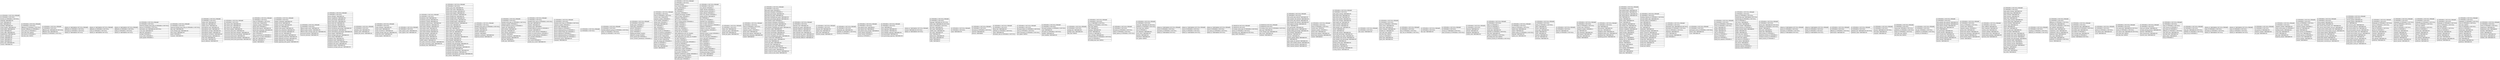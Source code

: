 digraph G {
    graph [rankdir=TB]
    node [shape=none, margin=0]
    edge [arrowhead=crow, arrowtail=none, dir=both]
    addresses [label=<
        <table border="0" cellborder="1" cellspacing="0" cellpadding="4">
            <tr><td align="left">id: INTEGER(11) NOT NULL PRIMARY</td></tr> 

            <tr><td align="left">id: INTEGER(11) NOT NULL</td></tr> 
            <tr><td align="left">location_id: INTEGER(11) NOT NULL</td></tr> 
            <tr><td align="left">language: VARCHAR(100) </td></tr> 
            <tr><td align="left">suite: VARCHAR(100) </td></tr> 
            <tr><td align="left">floor: VARCHAR(100) </td></tr> 
            <tr><td align="left">building: VARCHAR(100) </td></tr> 
            <tr><td align="left">street_number: VARCHAR(100) </td></tr> 
            <tr><td align="left">street_prefix: VARCHAR(100) </td></tr> 
            <tr><td align="left">street: VARCHAR(100) </td></tr> 
            <tr><td align="left">street_suffix: VARCHAR(100) </td></tr> 
            <tr><td align="left">neighborhood: VARCHAR(100) </td></tr> 
            <tr><td align="left">district: VARCHAR(100) </td></tr> 
            <tr><td align="left">locality: VARCHAR(100) </td></tr> 
            <tr><td align="left">county: VARCHAR(100) </td></tr> 
            <tr><td align="left">region: VARCHAR(100) </td></tr> 
            <tr><td align="left">postal_code: VARCHAR(100) </td></tr> 
            <tr><td align="left">country: VARCHAR(100) </td></tr> 

        </table>
    >]

    affiliation_phases [label=<
        <table border="0" cellborder="1" cellspacing="0" cellpadding="4">
            <tr><td align="left">id: INTEGER(11) NOT NULL PRIMARY</td></tr> 

            <tr><td align="left">id: INTEGER(11) NOT NULL</td></tr> 
            <tr><td align="left">affiliation_id: INTEGER(11) NOT NULL</td></tr> 
            <tr><td align="left">ancestor_affiliation_id: INTEGER(11) </td></tr> 
            <tr><td align="left">start_season_id: INTEGER(11) </td></tr> 
            <tr><td align="left">start_date_time: DATE(0) </td></tr> 
            <tr><td align="left">end_season_id: INTEGER(11) </td></tr> 
            <tr><td align="left">end_date_time: DATE(0) </td></tr> 

        </table>
    >]

    affiliations [label=<
        <table border="0" cellborder="1" cellspacing="0" cellpadding="4">
            <tr><td align="left">id: INTEGER(11) NOT NULL PRIMARY</td></tr> 

            <tr><td align="left">id: INTEGER(11) NOT NULL</td></tr> 
            <tr><td align="left">affiliation_key: VARCHAR(100) NOT NULL</td></tr> 
            <tr><td align="left">affiliation_type: VARCHAR(100) </td></tr> 
            <tr><td align="left">publisher_id: INTEGER(11) NOT NULL</td></tr> 

        </table>
    >]

    affiliations_documents [label=<
        <table border="0" cellborder="1" cellspacing="0" cellpadding="4">
            <tr><td align="left">default_id: VARCHAR(64) NOT NULL PRIMARY</td></tr> 

            <tr><td align="left">affiliation_id: INTEGER(11) NOT NULL</td></tr> 
            <tr><td align="left">document_id: INTEGER(11) NOT NULL</td></tr> 
            <tr><td align="left">default_id: VARCHAR(64) NOT NULL</td></tr> 

        </table>
    >]

    affiliations_events [label=<
        <table border="0" cellborder="1" cellspacing="0" cellpadding="4">
            <tr><td align="left">default_id: VARCHAR(64) NOT NULL PRIMARY</td></tr> 

            <tr><td align="left">affiliation_id: INTEGER(11) NOT NULL</td></tr> 
            <tr><td align="left">event_id: INTEGER(11) NOT NULL</td></tr> 
            <tr><td align="left">default_id: VARCHAR(64) NOT NULL</td></tr> 

        </table>
    >]

    affiliations_media [label=<
        <table border="0" cellborder="1" cellspacing="0" cellpadding="4">
            <tr><td align="left">default_id: VARCHAR(64) NOT NULL PRIMARY</td></tr> 

            <tr><td align="left">affiliation_id: INTEGER(11) NOT NULL</td></tr> 
            <tr><td align="left">media_id: INTEGER(11) NOT NULL</td></tr> 
            <tr><td align="left">default_id: VARCHAR(64) NOT NULL</td></tr> 

        </table>
    >]

    american_football_action_participants [label=<
        <table border="0" cellborder="1" cellspacing="0" cellpadding="4">
            <tr><td align="left">id: INTEGER(11) NOT NULL PRIMARY</td></tr> 

            <tr><td align="left">id: INTEGER(11) NOT NULL</td></tr> 
            <tr><td align="left">american_football_action_play_id: INTEGER(11) NOT NULL</td></tr> 
            <tr><td align="left">person_id: INTEGER(11) NOT NULL</td></tr> 
            <tr><td align="left">participant_role: VARCHAR(100) NOT NULL</td></tr> 
            <tr><td align="left">score_type: VARCHAR(100) </td></tr> 
            <tr><td align="left">field_line: INTEGER(11) </td></tr> 
            <tr><td align="left">yardage: INTEGER(11) </td></tr> 
            <tr><td align="left">score_credit: INTEGER(11) </td></tr> 
            <tr><td align="left">yards_gained: INTEGER(11) </td></tr> 

        </table>
    >]

    american_football_action_plays [label=<
        <table border="0" cellborder="1" cellspacing="0" cellpadding="4">
            <tr><td align="left">id: INTEGER(11) NOT NULL PRIMARY</td></tr> 

            <tr><td align="left">id: INTEGER(11) NOT NULL</td></tr> 
            <tr><td align="left">american_football_event_state_id: INTEGER(11) NOT NULL</td></tr> 
            <tr><td align="left">play_type: VARCHAR(100) </td></tr> 
            <tr><td align="left">score_attempt_type: VARCHAR(100) </td></tr> 
            <tr><td align="left">drive_result: VARCHAR(100) </td></tr> 
            <tr><td align="left">points: INTEGER(11) </td></tr> 
            <tr><td align="left">comment: VARCHAR(255) </td></tr> 

        </table>
    >]

    american_football_defensive_stats [label=<
        <table border="0" cellborder="1" cellspacing="0" cellpadding="4">
            <tr><td align="left">id: INTEGER(11) NOT NULL PRIMARY</td></tr> 

            <tr><td align="left">id: INTEGER(11) NOT NULL</td></tr> 
            <tr><td align="left">tackles_total: VARCHAR(100) </td></tr> 
            <tr><td align="left">tackles_solo: VARCHAR(100) </td></tr> 
            <tr><td align="left">tackles_assists: VARCHAR(100) </td></tr> 
            <tr><td align="left">interceptions_total: VARCHAR(100) </td></tr> 
            <tr><td align="left">interceptions_yards: VARCHAR(100) </td></tr> 
            <tr><td align="left">interceptions_average: VARCHAR(100) </td></tr> 
            <tr><td align="left">interceptions_longest: VARCHAR(100) </td></tr> 
            <tr><td align="left">interceptions_touchdown: VARCHAR(100) </td></tr> 
            <tr><td align="left">quarterback_hurries: VARCHAR(100) </td></tr> 
            <tr><td align="left">sacks_total: VARCHAR(100) </td></tr> 
            <tr><td align="left">sacks_yards: VARCHAR(100) </td></tr> 
            <tr><td align="left">passes_defensed: VARCHAR(100) </td></tr> 

        </table>
    >]

    american_football_down_progress_stats [label=<
        <table border="0" cellborder="1" cellspacing="0" cellpadding="4">
            <tr><td align="left">id: INTEGER(11) NOT NULL PRIMARY</td></tr> 

            <tr><td align="left">id: INTEGER(11) NOT NULL</td></tr> 
            <tr><td align="left">first_downs_total: VARCHAR(100) </td></tr> 
            <tr><td align="left">first_downs_pass: VARCHAR(100) </td></tr> 
            <tr><td align="left">first_downs_run: VARCHAR(100) </td></tr> 
            <tr><td align="left">first_downs_penalty: VARCHAR(100) </td></tr> 
            <tr><td align="left">conversions_third_down: VARCHAR(100) </td></tr> 
            <tr><td align="left">conversions_third_down_attempts: VARCHAR(100) </td></tr> 
            <tr><td align="left">conversions_third_down_percentage: VARCHAR(100) </td></tr> 
            <tr><td align="left">conversions_fourth_down: VARCHAR(100) </td></tr> 
            <tr><td align="left">conversions_fourth_down_attempts: VARCHAR(100) </td></tr> 
            <tr><td align="left">conversions_fourth_down_percentage: VARCHAR(100) </td></tr> 

        </table>
    >]

    american_football_event_states [label=<
        <table border="0" cellborder="1" cellspacing="0" cellpadding="4">
            <tr><td align="left">id: INTEGER(11) NOT NULL PRIMARY</td></tr> 

            <tr><td align="left">id: INTEGER(11) NOT NULL</td></tr> 
            <tr><td align="left">event_id: INTEGER(11) NOT NULL</td></tr> 
            <tr><td align="left">current_state: SMALLINT(6) </td></tr> 
            <tr><td align="left">sequence_number: INTEGER(11) </td></tr> 
            <tr><td align="left">period_value: INTEGER(11) </td></tr> 
            <tr><td align="left">period_time_elapsed: VARCHAR(100) </td></tr> 
            <tr><td align="left">period_time_remaining: VARCHAR(100) </td></tr> 
            <tr><td align="left">clock_state: VARCHAR(100) </td></tr> 
            <tr><td align="left">down: INTEGER(11) </td></tr> 
            <tr><td align="left">team_in_possession_id: INTEGER(11) </td></tr> 
            <tr><td align="left">distance_for_1st_down: INTEGER(11) </td></tr> 
            <tr><td align="left">field_side: VARCHAR(100) </td></tr> 
            <tr><td align="left">field_line: INTEGER(11) </td></tr> 
            <tr><td align="left">context: VARCHAR(40) </td></tr> 

        </table>
    >]

    american_football_fumbles_stats [label=<
        <table border="0" cellborder="1" cellspacing="0" cellpadding="4">
            <tr><td align="left">id: INTEGER(11) NOT NULL PRIMARY</td></tr> 

            <tr><td align="left">id: INTEGER(11) NOT NULL</td></tr> 
            <tr><td align="left">fumbles_committed: VARCHAR(100) </td></tr> 
            <tr><td align="left">fumbles_forced: VARCHAR(100) </td></tr> 
            <tr><td align="left">fumbles_recovered: VARCHAR(100) </td></tr> 
            <tr><td align="left">fumbles_lost: VARCHAR(100) </td></tr> 
            <tr><td align="left">fumbles_yards_gained: VARCHAR(100) </td></tr> 
            <tr><td align="left">fumbles_own_committed: VARCHAR(100) </td></tr> 
            <tr><td align="left">fumbles_own_recovered: VARCHAR(100) </td></tr> 
            <tr><td align="left">fumbles_own_lost: VARCHAR(100) </td></tr> 
            <tr><td align="left">fumbles_own_yards_gained: VARCHAR(100) </td></tr> 
            <tr><td align="left">fumbles_opposing_committed: VARCHAR(100) </td></tr> 
            <tr><td align="left">fumbles_opposing_recovered: VARCHAR(100) </td></tr> 
            <tr><td align="left">fumbles_opposing_lost: VARCHAR(100) </td></tr> 
            <tr><td align="left">fumbles_opposing_yards_gained: VARCHAR(100) </td></tr> 

        </table>
    >]

    american_football_offensive_stats [label=<
        <table border="0" cellborder="1" cellspacing="0" cellpadding="4">
            <tr><td align="left">id: INTEGER(11) NOT NULL PRIMARY</td></tr> 

            <tr><td align="left">id: INTEGER(11) NOT NULL</td></tr> 
            <tr><td align="left">offensive_plays_yards: VARCHAR(100) </td></tr> 
            <tr><td align="left">offensive_plays_number: VARCHAR(100) </td></tr> 
            <tr><td align="left">offensive_plays_average_yards_per: VARCHAR(100) </td></tr> 
            <tr><td align="left">possession_duration: VARCHAR(100) </td></tr> 
            <tr><td align="left">turnovers_giveaway: VARCHAR(100) </td></tr> 

        </table>
    >]

    american_football_passing_stats [label=<
        <table border="0" cellborder="1" cellspacing="0" cellpadding="4">
            <tr><td align="left">id: INTEGER(11) NOT NULL PRIMARY</td></tr> 

            <tr><td align="left">id: INTEGER(11) NOT NULL</td></tr> 
            <tr><td align="left">passes_attempts: VARCHAR(100) </td></tr> 
            <tr><td align="left">passes_completions: VARCHAR(100) </td></tr> 
            <tr><td align="left">passes_percentage: VARCHAR(100) </td></tr> 
            <tr><td align="left">passes_yards_gross: VARCHAR(100) </td></tr> 
            <tr><td align="left">passes_yards_net: VARCHAR(100) </td></tr> 
            <tr><td align="left">passes_yards_lost: VARCHAR(100) </td></tr> 
            <tr><td align="left">passes_touchdowns: VARCHAR(100) </td></tr> 
            <tr><td align="left">passes_touchdowns_percentage: VARCHAR(100) </td></tr> 
            <tr><td align="left">passes_interceptions: VARCHAR(100) </td></tr> 
            <tr><td align="left">passes_interceptions_percentage: VARCHAR(100) </td></tr> 
            <tr><td align="left">passes_longest: VARCHAR(100) </td></tr> 
            <tr><td align="left">passes_average_yards_per: VARCHAR(100) </td></tr> 
            <tr><td align="left">passer_rating: VARCHAR(100) </td></tr> 
            <tr><td align="left">receptions_total: VARCHAR(100) </td></tr> 
            <tr><td align="left">receptions_yards: VARCHAR(100) </td></tr> 
            <tr><td align="left">receptions_touchdowns: VARCHAR(100) </td></tr> 
            <tr><td align="left">receptions_first_down: VARCHAR(100) </td></tr> 
            <tr><td align="left">receptions_longest: VARCHAR(100) </td></tr> 
            <tr><td align="left">receptions_average_yards_per: VARCHAR(100) </td></tr> 

        </table>
    >]

    american_football_penalties_stats [label=<
        <table border="0" cellborder="1" cellspacing="0" cellpadding="4">
            <tr><td align="left">id: INTEGER(11) NOT NULL PRIMARY</td></tr> 

            <tr><td align="left">id: INTEGER(11) NOT NULL</td></tr> 
            <tr><td align="left">penalties_total: VARCHAR(100) </td></tr> 
            <tr><td align="left">penalty_yards: VARCHAR(100) </td></tr> 
            <tr><td align="left">penalty_first_downs: VARCHAR(100) </td></tr> 

        </table>
    >]

    american_football_rushing_stats [label=<
        <table border="0" cellborder="1" cellspacing="0" cellpadding="4">
            <tr><td align="left">id: INTEGER(11) NOT NULL PRIMARY</td></tr> 

            <tr><td align="left">id: INTEGER(11) NOT NULL</td></tr> 
            <tr><td align="left">rushes_attempts: VARCHAR(100) </td></tr> 
            <tr><td align="left">rushes_yards: VARCHAR(100) </td></tr> 
            <tr><td align="left">rushes_touchdowns: VARCHAR(100) </td></tr> 
            <tr><td align="left">rushing_average_yards_per: VARCHAR(100) </td></tr> 
            <tr><td align="left">rushes_first_down: VARCHAR(100) </td></tr> 
            <tr><td align="left">rushes_longest: VARCHAR(100) </td></tr> 

        </table>
    >]

    american_football_sacks_against_stats [label=<
        <table border="0" cellborder="1" cellspacing="0" cellpadding="4">
            <tr><td align="left">id: INTEGER(11) NOT NULL PRIMARY</td></tr> 

            <tr><td align="left">id: INTEGER(11) NOT NULL</td></tr> 
            <tr><td align="left">sacks_against_yards: VARCHAR(100) </td></tr> 
            <tr><td align="left">sacks_against_total: VARCHAR(100) </td></tr> 

        </table>
    >]

    american_football_scoring_stats [label=<
        <table border="0" cellborder="1" cellspacing="0" cellpadding="4">
            <tr><td align="left">id: INTEGER(11) NOT NULL PRIMARY</td></tr> 

            <tr><td align="left">id: INTEGER(11) NOT NULL</td></tr> 
            <tr><td align="left">touchdowns_total: VARCHAR(100) </td></tr> 
            <tr><td align="left">touchdowns_passing: VARCHAR(100) </td></tr> 
            <tr><td align="left">touchdowns_rushing: VARCHAR(100) </td></tr> 
            <tr><td align="left">touchdowns_special_teams: VARCHAR(100) </td></tr> 
            <tr><td align="left">touchdowns_defensive: VARCHAR(100) </td></tr> 
            <tr><td align="left">extra_points_attempts: VARCHAR(100) </td></tr> 
            <tr><td align="left">extra_points_made: VARCHAR(100) </td></tr> 
            <tr><td align="left">extra_points_missed: VARCHAR(100) </td></tr> 
            <tr><td align="left">extra_points_blocked: VARCHAR(100) </td></tr> 
            <tr><td align="left">field_goal_attempts: VARCHAR(100) </td></tr> 
            <tr><td align="left">field_goals_made: VARCHAR(100) </td></tr> 
            <tr><td align="left">field_goals_missed: VARCHAR(100) </td></tr> 
            <tr><td align="left">field_goals_blocked: VARCHAR(100) </td></tr> 
            <tr><td align="left">safeties_against: VARCHAR(100) </td></tr> 
            <tr><td align="left">two_point_conversions_attempts: VARCHAR(100) </td></tr> 
            <tr><td align="left">two_point_conversions_made: VARCHAR(100) </td></tr> 
            <tr><td align="left">touchbacks_total: VARCHAR(100) </td></tr> 

        </table>
    >]

    american_football_special_teams_stats [label=<
        <table border="0" cellborder="1" cellspacing="0" cellpadding="4">
            <tr><td align="left">id: INTEGER(11) NOT NULL PRIMARY</td></tr> 

            <tr><td align="left">id: INTEGER(11) NOT NULL</td></tr> 
            <tr><td align="left">returns_punt_total: VARCHAR(100) </td></tr> 
            <tr><td align="left">returns_punt_yards: VARCHAR(100) </td></tr> 
            <tr><td align="left">returns_punt_average: VARCHAR(100) </td></tr> 
            <tr><td align="left">returns_punt_longest: VARCHAR(100) </td></tr> 
            <tr><td align="left">returns_punt_touchdown: VARCHAR(100) </td></tr> 
            <tr><td align="left">returns_kickoff_total: VARCHAR(100) </td></tr> 
            <tr><td align="left">returns_kickoff_yards: VARCHAR(100) </td></tr> 
            <tr><td align="left">returns_kickoff_average: VARCHAR(100) </td></tr> 
            <tr><td align="left">returns_kickoff_longest: VARCHAR(100) </td></tr> 
            <tr><td align="left">returns_kickoff_touchdown: VARCHAR(100) </td></tr> 
            <tr><td align="left">returns_total: VARCHAR(100) </td></tr> 
            <tr><td align="left">returns_yards: VARCHAR(100) </td></tr> 
            <tr><td align="left">punts_total: VARCHAR(100) </td></tr> 
            <tr><td align="left">punts_yards_gross: VARCHAR(100) </td></tr> 
            <tr><td align="left">punts_yards_net: VARCHAR(100) </td></tr> 
            <tr><td align="left">punts_longest: VARCHAR(100) </td></tr> 
            <tr><td align="left">punts_inside_20: VARCHAR(100) </td></tr> 
            <tr><td align="left">punts_inside_20_percentage: VARCHAR(100) </td></tr> 
            <tr><td align="left">punts_average: VARCHAR(100) </td></tr> 
            <tr><td align="left">punts_blocked: VARCHAR(100) </td></tr> 
            <tr><td align="left">touchbacks_total: VARCHAR(100) </td></tr> 
            <tr><td align="left">touchbacks_total_percentage: VARCHAR(100) </td></tr> 
            <tr><td align="left">touchbacks_kickoffs: VARCHAR(100) </td></tr> 
            <tr><td align="left">touchbacks_kickoffs_percentage: VARCHAR(100) </td></tr> 
            <tr><td align="left">touchbacks_punts: VARCHAR(100) </td></tr> 
            <tr><td align="left">touchbacks_punts_percentage: VARCHAR(100) </td></tr> 
            <tr><td align="left">touchbacks_interceptions: VARCHAR(100) </td></tr> 
            <tr><td align="left">touchbacks_interceptions_percentage: VARCHAR(100) </td></tr> 
            <tr><td align="left">fair_catches: VARCHAR(100) </td></tr> 

        </table>
    >]

    baseball_action_contact_details [label=<
        <table border="0" cellborder="1" cellspacing="0" cellpadding="4">
            <tr><td align="left">id: INTEGER(11) NOT NULL PRIMARY</td></tr> 

            <tr><td align="left">id: INTEGER(11) NOT NULL</td></tr> 
            <tr><td align="left">baseball_action_pitch_id: INTEGER(11) NOT NULL</td></tr> 
            <tr><td align="left">location: VARCHAR(100) </td></tr> 
            <tr><td align="left">strength: VARCHAR(100) </td></tr> 
            <tr><td align="left">velocity: INTEGER(11) </td></tr> 
            <tr><td align="left">comment: VARCHAR(0) </td></tr> 
            <tr><td align="left">trajectory_coordinates: VARCHAR(100) </td></tr> 
            <tr><td align="left">trajectory_formula: VARCHAR(100) </td></tr> 

        </table>
    >]

    baseball_action_pitches [label=<
        <table border="0" cellborder="1" cellspacing="0" cellpadding="4">
            <tr><td align="left">id: INTEGER(11) NOT NULL PRIMARY</td></tr> 

            <tr><td align="left">id: INTEGER(11) NOT NULL</td></tr> 
            <tr><td align="left">baseball_action_play_id: INTEGER(11) NOT NULL</td></tr> 
            <tr><td align="left">sequence_number: INTEGER(11) </td></tr> 
            <tr><td align="left">baseball_defensive_group_id: INTEGER(11) </td></tr> 
            <tr><td align="left">umpire_call: VARCHAR(100) </td></tr> 
            <tr><td align="left">pitch_location: VARCHAR(100) </td></tr> 
            <tr><td align="left">pitch_type: VARCHAR(100) </td></tr> 
            <tr><td align="left">pitch_velocity: INTEGER(11) </td></tr> 
            <tr><td align="left">comment: VARCHAR(0) </td></tr> 
            <tr><td align="left">trajectory_coordinates: VARCHAR(100) </td></tr> 
            <tr><td align="left">trajectory_formula: VARCHAR(100) </td></tr> 
            <tr><td align="left">ball_type: VARCHAR(40) </td></tr> 
            <tr><td align="left">strike_type: VARCHAR(40) </td></tr> 

        </table>
    >]

    baseball_action_plays [label=<
        <table border="0" cellborder="1" cellspacing="0" cellpadding="4">
            <tr><td align="left">id: INTEGER(11) NOT NULL PRIMARY</td></tr> 

            <tr><td align="left">id: INTEGER(11) NOT NULL</td></tr> 
            <tr><td align="left">baseball_event_state_id: INTEGER(11) NOT NULL</td></tr> 
            <tr><td align="left">play_type: VARCHAR(100) </td></tr> 
            <tr><td align="left">notation: VARCHAR(100) </td></tr> 
            <tr><td align="left">notation_yaml: VARCHAR(0) </td></tr> 
            <tr><td align="left">baseball_defensive_group_id: INTEGER(11) </td></tr> 
            <tr><td align="left">comment: VARCHAR(255) </td></tr> 
            <tr><td align="left">runner_on_first_advance: INTEGER(11) </td></tr> 
            <tr><td align="left">runner_on_second_advance: INTEGER(11) </td></tr> 
            <tr><td align="left">runner_on_third_advance: INTEGER(11) </td></tr> 
            <tr><td align="left">outs_recorded: INTEGER(11) </td></tr> 
            <tr><td align="left">rbi: INTEGER(11) </td></tr> 
            <tr><td align="left">runs_scored: INTEGER(11) </td></tr> 
            <tr><td align="left">earned_runs_scored: VARCHAR(100) </td></tr> 

        </table>
    >]

    baseball_action_substitutions [label=<
        <table border="0" cellborder="1" cellspacing="0" cellpadding="4">
            <tr><td align="left">id: INTEGER(11) NOT NULL PRIMARY</td></tr> 

            <tr><td align="left">id: INTEGER(11) NOT NULL</td></tr> 
            <tr><td align="left">baseball_event_state_id: INTEGER(11) NOT NULL</td></tr> 
            <tr><td align="left">sequence_number: INTEGER(11) </td></tr> 
            <tr><td align="left">person_type: VARCHAR(100) </td></tr> 
            <tr><td align="left">person_original_id: INTEGER(11) </td></tr> 
            <tr><td align="left">person_original_position_id: INTEGER(11) </td></tr> 
            <tr><td align="left">person_original_lineup_slot: INTEGER(11) </td></tr> 
            <tr><td align="left">person_replacing_id: INTEGER(11) </td></tr> 
            <tr><td align="left">person_replacing_position_id: INTEGER(11) </td></tr> 
            <tr><td align="left">person_replacing_lineup_slot: INTEGER(11) </td></tr> 
            <tr><td align="left">substitution_reason: VARCHAR(100) </td></tr> 
            <tr><td align="left">comment: VARCHAR(100) </td></tr> 

        </table>
    >]

    baseball_defensive_group [label=<
        <table border="0" cellborder="1" cellspacing="0" cellpadding="4">
            <tr><td align="left">id: INTEGER(11) NOT NULL PRIMARY</td></tr> 

            <tr><td align="left">id: INTEGER(11) NOT NULL</td></tr> 

        </table>
    >]

    baseball_defensive_players [label=<
        <table border="0" cellborder="1" cellspacing="0" cellpadding="4">
            <tr><td align="left">id: INTEGER(11) NOT NULL PRIMARY</td></tr> 

            <tr><td align="left">id: INTEGER(11) NOT NULL</td></tr> 
            <tr><td align="left">baseball_defensive_group_id: INTEGER(11) NOT NULL</td></tr> 
            <tr><td align="left">player_id: INTEGER(11) NOT NULL</td></tr> 
            <tr><td align="left">position_id: INTEGER(11) NOT NULL</td></tr> 

        </table>
    >]

    baseball_defensive_stats [label=<
        <table border="0" cellborder="1" cellspacing="0" cellpadding="4">
            <tr><td align="left">id: INTEGER(11) NOT NULL PRIMARY</td></tr> 

            <tr><td align="left">id: INTEGER(11) NOT NULL</td></tr> 
            <tr><td align="left">double_plays: INTEGER(11) </td></tr> 
            <tr><td align="left">triple_plays: INTEGER(11) </td></tr> 
            <tr><td align="left">putouts: INTEGER(11) </td></tr> 
            <tr><td align="left">assists: INTEGER(11) </td></tr> 
            <tr><td align="left">errors: INTEGER(11) </td></tr> 
            <tr><td align="left">fielding_percentage: FLOAT(0) </td></tr> 
            <tr><td align="left">defensive_average: FLOAT(0) </td></tr> 
            <tr><td align="left">errors_passed_ball: INTEGER(11) </td></tr> 
            <tr><td align="left">errors_catchers_interference: INTEGER(11) </td></tr> 

        </table>
    >]

    baseball_event_states [label=<
        <table border="0" cellborder="1" cellspacing="0" cellpadding="4">
            <tr><td align="left">id: INTEGER(11) NOT NULL PRIMARY</td></tr> 

            <tr><td align="left">id: INTEGER(11) NOT NULL</td></tr> 
            <tr><td align="left">event_id: INTEGER(11) NOT NULL</td></tr> 
            <tr><td align="left">current_state: SMALLINT(6) </td></tr> 
            <tr><td align="left">sequence_number: INTEGER(11) </td></tr> 
            <tr><td align="left">at_bat_number: INTEGER(11) </td></tr> 
            <tr><td align="left">inning_value: INTEGER(11) </td></tr> 
            <tr><td align="left">inning_half: VARCHAR(100) </td></tr> 
            <tr><td align="left">outs: INTEGER(11) </td></tr> 
            <tr><td align="left">balls: INTEGER(11) </td></tr> 
            <tr><td align="left">strikes: INTEGER(11) </td></tr> 
            <tr><td align="left">runner_on_first_id: INTEGER(11) </td></tr> 
            <tr><td align="left">runner_on_second_id: INTEGER(11) </td></tr> 
            <tr><td align="left">runner_on_third_id: INTEGER(11) </td></tr> 
            <tr><td align="left">runner_on_first: SMALLINT(6) </td></tr> 
            <tr><td align="left">runner_on_second: SMALLINT(6) </td></tr> 
            <tr><td align="left">runner_on_third: SMALLINT(6) </td></tr> 
            <tr><td align="left">runs_this_inning_half: INTEGER(11) </td></tr> 
            <tr><td align="left">pitcher_id: INTEGER(11) </td></tr> 
            <tr><td align="left">batter_id: INTEGER(11) </td></tr> 
            <tr><td align="left">batter_side: VARCHAR(100) </td></tr> 
            <tr><td align="left">context: VARCHAR(40) </td></tr> 

        </table>
    >]

    baseball_offensive_stats [label=<
        <table border="0" cellborder="1" cellspacing="0" cellpadding="4">
            <tr><td align="left">id: INTEGER(11) NOT NULL PRIMARY</td></tr> 

            <tr><td align="left">id: INTEGER(11) NOT NULL</td></tr> 
            <tr><td align="left">average: FLOAT(0) </td></tr> 
            <tr><td align="left">runs_scored: INTEGER(11) </td></tr> 
            <tr><td align="left">at_bats: INTEGER(11) </td></tr> 
            <tr><td align="left">hits: INTEGER(11) </td></tr> 
            <tr><td align="left">rbi: INTEGER(11) </td></tr> 
            <tr><td align="left">total_bases: INTEGER(11) </td></tr> 
            <tr><td align="left">slugging_percentage: FLOAT(0) </td></tr> 
            <tr><td align="left">bases_on_balls: INTEGER(11) </td></tr> 
            <tr><td align="left">strikeouts: INTEGER(11) </td></tr> 
            <tr><td align="left">left_on_base: INTEGER(11) </td></tr> 
            <tr><td align="left">left_in_scoring_position: INTEGER(11) </td></tr> 
            <tr><td align="left">singles: INTEGER(11) </td></tr> 
            <tr><td align="left">doubles: INTEGER(11) </td></tr> 
            <tr><td align="left">triples: INTEGER(11) </td></tr> 
            <tr><td align="left">home_runs: INTEGER(11) </td></tr> 
            <tr><td align="left">grand_slams: INTEGER(11) </td></tr> 
            <tr><td align="left">at_bats_per_rbi: FLOAT(0) </td></tr> 
            <tr><td align="left">plate_appearances_per_rbi: FLOAT(0) </td></tr> 
            <tr><td align="left">at_bats_per_home_run: FLOAT(0) </td></tr> 
            <tr><td align="left">plate_appearances_per_home_run: FLOAT(0) </td></tr> 
            <tr><td align="left">sac_flies: INTEGER(11) </td></tr> 
            <tr><td align="left">sac_bunts: INTEGER(11) </td></tr> 
            <tr><td align="left">grounded_into_double_play: INTEGER(11) </td></tr> 
            <tr><td align="left">moved_up: INTEGER(11) </td></tr> 
            <tr><td align="left">on_base_percentage: FLOAT(0) </td></tr> 
            <tr><td align="left">stolen_bases: INTEGER(11) </td></tr> 
            <tr><td align="left">stolen_bases_caught: INTEGER(11) </td></tr> 
            <tr><td align="left">stolen_bases_average: FLOAT(0) </td></tr> 
            <tr><td align="left">hit_by_pitch: INTEGER(11) </td></tr> 
            <tr><td align="left">defensive_interferance_reaches: INTEGER(11) </td></tr> 
            <tr><td align="left">on_base_plus_slugging: FLOAT(0) </td></tr> 
            <tr><td align="left">plate_appearances: INTEGER(11) </td></tr> 
            <tr><td align="left">hits_extra_base: INTEGER(11) </td></tr> 

        </table>
    >]

    baseball_pitching_stats [label=<
        <table border="0" cellborder="1" cellspacing="0" cellpadding="4">
            <tr><td align="left">id: INTEGER(11) NOT NULL PRIMARY</td></tr> 

            <tr><td align="left">id: INTEGER(11) NOT NULL</td></tr> 
            <tr><td align="left">runs_allowed: INTEGER(11) </td></tr> 
            <tr><td align="left">singles_allowed: INTEGER(11) </td></tr> 
            <tr><td align="left">doubles_allowed: INTEGER(11) </td></tr> 
            <tr><td align="left">triples_allowed: INTEGER(11) </td></tr> 
            <tr><td align="left">home_runs_allowed: INTEGER(11) </td></tr> 
            <tr><td align="left">innings_pitched: VARCHAR(20) </td></tr> 
            <tr><td align="left">hits: INTEGER(11) </td></tr> 
            <tr><td align="left">earned_runs: INTEGER(11) </td></tr> 
            <tr><td align="left">unearned_runs: INTEGER(11) </td></tr> 
            <tr><td align="left">bases_on_balls: INTEGER(11) </td></tr> 
            <tr><td align="left">bases_on_balls_intentional: INTEGER(11) </td></tr> 
            <tr><td align="left">strikeouts: INTEGER(11) </td></tr> 
            <tr><td align="left">strikeout_to_bb_ratio: FLOAT(0) </td></tr> 
            <tr><td align="left">number_of_pitches: INTEGER(11) </td></tr> 
            <tr><td align="left">era: FLOAT(0) </td></tr> 
            <tr><td align="left">inherited_runners_scored: INTEGER(11) </td></tr> 
            <tr><td align="left">pick_offs: INTEGER(11) </td></tr> 
            <tr><td align="left">errors_hit_with_pitch: INTEGER(11) </td></tr> 
            <tr><td align="left">errors_wild_pitch: INTEGER(11) </td></tr> 
            <tr><td align="left">balks: INTEGER(11) </td></tr> 
            <tr><td align="left">wins: INTEGER(11) </td></tr> 
            <tr><td align="left">losses: INTEGER(11) </td></tr> 
            <tr><td align="left">saves: INTEGER(11) </td></tr> 
            <tr><td align="left">shutouts: INTEGER(11) </td></tr> 
            <tr><td align="left">games_complete: INTEGER(11) </td></tr> 
            <tr><td align="left">games_finished: INTEGER(11) </td></tr> 
            <tr><td align="left">winning_percentage: FLOAT(0) </td></tr> 
            <tr><td align="left">event_credit: VARCHAR(40) </td></tr> 
            <tr><td align="left">save_credit: VARCHAR(40) </td></tr> 

        </table>
    >]

    basketball_defensive_stats [label=<
        <table border="0" cellborder="1" cellspacing="0" cellpadding="4">
            <tr><td align="left">id: INTEGER(11) NOT NULL PRIMARY</td></tr> 

            <tr><td align="left">id: INTEGER(11) NOT NULL</td></tr> 
            <tr><td align="left">steals_total: VARCHAR(100) </td></tr> 
            <tr><td align="left">steals_per_game: VARCHAR(100) </td></tr> 
            <tr><td align="left">blocks_total: VARCHAR(100) </td></tr> 
            <tr><td align="left">blocks_per_game: VARCHAR(100) </td></tr> 

        </table>
    >]

    basketball_event_states [label=<
        <table border="0" cellborder="1" cellspacing="0" cellpadding="4">
            <tr><td align="left">id: INTEGER(11) NOT NULL PRIMARY</td></tr> 

            <tr><td align="left">id: INTEGER(11) NOT NULL</td></tr> 
            <tr><td align="left">event_id: INTEGER(11) NOT NULL</td></tr> 
            <tr><td align="left">current_state: TINYINT(4) </td></tr> 
            <tr><td align="left">sequence_number: INTEGER(11) </td></tr> 
            <tr><td align="left">period_value: VARCHAR(100) </td></tr> 
            <tr><td align="left">period_time_elapsed: VARCHAR(100) </td></tr> 
            <tr><td align="left">period_time_remaining: VARCHAR(100) </td></tr> 
            <tr><td align="left">context: VARCHAR(40) </td></tr> 

        </table>
    >]

    basketball_offensive_stats [label=<
        <table border="0" cellborder="1" cellspacing="0" cellpadding="4">
            <tr><td align="left">id: INTEGER(11) NOT NULL PRIMARY</td></tr> 

            <tr><td align="left">id: INTEGER(11) NOT NULL</td></tr> 
            <tr><td align="left">field_goals_made: INTEGER(11) </td></tr> 
            <tr><td align="left">field_goals_attempted: INTEGER(11) </td></tr> 
            <tr><td align="left">field_goals_percentage: VARCHAR(100) </td></tr> 
            <tr><td align="left">field_goals_per_game: VARCHAR(100) </td></tr> 
            <tr><td align="left">field_goals_attempted_per_game: VARCHAR(100) </td></tr> 
            <tr><td align="left">field_goals_percentage_adjusted: VARCHAR(100) </td></tr> 
            <tr><td align="left">three_pointers_made: INTEGER(11) </td></tr> 
            <tr><td align="left">three_pointers_attempted: INTEGER(11) </td></tr> 
            <tr><td align="left">three_pointers_percentage: VARCHAR(100) </td></tr> 
            <tr><td align="left">three_pointers_per_game: VARCHAR(100) </td></tr> 
            <tr><td align="left">three_pointers_attempted_per_game: VARCHAR(100) </td></tr> 
            <tr><td align="left">free_throws_made: VARCHAR(100) </td></tr> 
            <tr><td align="left">free_throws_attempted: VARCHAR(100) </td></tr> 
            <tr><td align="left">free_throws_percentage: VARCHAR(100) </td></tr> 
            <tr><td align="left">free_throws_per_game: VARCHAR(100) </td></tr> 
            <tr><td align="left">free_throws_attempted_per_game: VARCHAR(100) </td></tr> 
            <tr><td align="left">points_scored_total: VARCHAR(100) </td></tr> 
            <tr><td align="left">points_scored_per_game: VARCHAR(100) </td></tr> 
            <tr><td align="left">assists_total: VARCHAR(100) </td></tr> 
            <tr><td align="left">assists_per_game: VARCHAR(100) </td></tr> 
            <tr><td align="left">turnovers_total: VARCHAR(100) </td></tr> 
            <tr><td align="left">turnovers_per_game: VARCHAR(100) </td></tr> 
            <tr><td align="left">points_scored_off_turnovers: VARCHAR(100) </td></tr> 
            <tr><td align="left">points_scored_in_paint: VARCHAR(100) </td></tr> 
            <tr><td align="left">points_scored_on_second_chance: VARCHAR(100) </td></tr> 
            <tr><td align="left">points_scored_on_fast_break: VARCHAR(100) </td></tr> 

        </table>
    >]

    basketball_rebounding_stats [label=<
        <table border="0" cellborder="1" cellspacing="0" cellpadding="4">
            <tr><td align="left">id: INTEGER(11) NOT NULL PRIMARY</td></tr> 

            <tr><td align="left">id: INTEGER(11) NOT NULL</td></tr> 
            <tr><td align="left">rebounds_total: VARCHAR(100) </td></tr> 
            <tr><td align="left">rebounds_per_game: VARCHAR(100) </td></tr> 
            <tr><td align="left">rebounds_defensive: VARCHAR(100) </td></tr> 
            <tr><td align="left">rebounds_offensive: VARCHAR(100) </td></tr> 
            <tr><td align="left">team_rebounds_total: VARCHAR(100) </td></tr> 
            <tr><td align="left">team_rebounds_per_game: VARCHAR(100) </td></tr> 
            <tr><td align="left">team_rebounds_defensive: VARCHAR(100) </td></tr> 
            <tr><td align="left">team_rebounds_offensive: VARCHAR(100) </td></tr> 

        </table>
    >]

    basketball_team_stats [label=<
        <table border="0" cellborder="1" cellspacing="0" cellpadding="4">
            <tr><td align="left">id: INTEGER(11) NOT NULL PRIMARY</td></tr> 

            <tr><td align="left">id: INTEGER(11) NOT NULL</td></tr> 
            <tr><td align="left">timeouts_left: VARCHAR(100) </td></tr> 
            <tr><td align="left">largest_lead: VARCHAR(100) </td></tr> 
            <tr><td align="left">fouls_total: VARCHAR(100) </td></tr> 
            <tr><td align="left">turnover_margin: VARCHAR(100) </td></tr> 

        </table>
    >]

    bookmakers [label=<
        <table border="0" cellborder="1" cellspacing="0" cellpadding="4">
            <tr><td align="left">id: INTEGER(11) NOT NULL PRIMARY</td></tr> 

            <tr><td align="left">id: INTEGER(11) NOT NULL</td></tr> 
            <tr><td align="left">bookmaker_key: VARCHAR(100) </td></tr> 
            <tr><td align="left">publisher_id: INTEGER(11) NOT NULL</td></tr> 
            <tr><td align="left">location_id: INTEGER(11) </td></tr> 

        </table>
    >]

    core_person_stats [label=<
        <table border="0" cellborder="1" cellspacing="0" cellpadding="4">
            <tr><td align="left">id: INTEGER(11) NOT NULL PRIMARY</td></tr> 

            <tr><td align="left">id: INTEGER(11) NOT NULL</td></tr> 
            <tr><td align="left">time_played_event: VARCHAR(40) </td></tr> 
            <tr><td align="left">time_played_total: VARCHAR(40) </td></tr> 
            <tr><td align="left">time_played_event_average: VARCHAR(40) </td></tr> 
            <tr><td align="left">events_played: INTEGER(11) </td></tr> 
            <tr><td align="left">events_started: INTEGER(11) </td></tr> 
            <tr><td align="left">position_id: INTEGER(11) </td></tr> 

        </table>
    >]

    core_stats [label=<
        <table border="0" cellborder="1" cellspacing="0" cellpadding="4">
            <tr><td align="left">id: INTEGER(11) NOT NULL PRIMARY</td></tr> 

            <tr><td align="left">id: INTEGER(11) NOT NULL</td></tr> 
            <tr><td align="left">score: VARCHAR(100) </td></tr> 
            <tr><td align="left">score_opposing: VARCHAR(100) </td></tr> 
            <tr><td align="left">score_attempts: VARCHAR(100) </td></tr> 
            <tr><td align="left">score_attempts_opposing: VARCHAR(100) </td></tr> 
            <tr><td align="left">score_percentage: VARCHAR(100) </td></tr> 
            <tr><td align="left">score_percentage_opposing: VARCHAR(100) </td></tr> 

        </table>
    >]

    db_info [label=<
        <table border="0" cellborder="1" cellspacing="0" cellpadding="4">
            <tr><td align="left">default_id: VARCHAR(64) NOT NULL PRIMARY</td></tr> 

            <tr><td align="left">version: VARCHAR(100) NOT NULL</td></tr> 
            <tr><td align="left">default_id: VARCHAR(64) NOT NULL</td></tr> 

        </table>
    >]

    display_names [label=<
        <table border="0" cellborder="1" cellspacing="0" cellpadding="4">
            <tr><td align="left">id: INTEGER(11) NOT NULL PRIMARY</td></tr> 

            <tr><td align="left">id: INTEGER(11) NOT NULL</td></tr> 
            <tr><td align="left">language: VARCHAR(100) NOT NULL</td></tr> 
            <tr><td align="left">entity_type: VARCHAR(100) NOT NULL</td></tr> 
            <tr><td align="left">entity_id: INTEGER(11) NOT NULL</td></tr> 
            <tr><td align="left">full_name: VARCHAR(100) </td></tr> 
            <tr><td align="left">first_name: VARCHAR(100) </td></tr> 
            <tr><td align="left">middle_name: VARCHAR(100) </td></tr> 
            <tr><td align="left">last_name: VARCHAR(100) </td></tr> 
            <tr><td align="left">alias: VARCHAR(100) </td></tr> 
            <tr><td align="left">abbreviation: VARCHAR(100) </td></tr> 
            <tr><td align="left">short_name: VARCHAR(100) </td></tr> 
            <tr><td align="left">prefix: VARCHAR(20) </td></tr> 
            <tr><td align="left">suffix: VARCHAR(20) </td></tr> 

        </table>
    >]

    document_classes [label=<
        <table border="0" cellborder="1" cellspacing="0" cellpadding="4">
            <tr><td align="left">id: INTEGER(11) NOT NULL PRIMARY</td></tr> 

            <tr><td align="left">id: INTEGER(11) NOT NULL</td></tr> 
            <tr><td align="left">name: VARCHAR(100) </td></tr> 

        </table>
    >]

    document_contents [label=<
        <table border="0" cellborder="1" cellspacing="0" cellpadding="4">
            <tr><td align="left">id: INTEGER(11) NOT NULL PRIMARY</td></tr> 

            <tr><td align="left">id: INTEGER(11) NOT NULL</td></tr> 
            <tr><td align="left">document_id: INTEGER(11) NOT NULL</td></tr> 
            <tr><td align="left">sportsml: VARCHAR(200) </td></tr> 
            <tr><td align="left">abstract: VARCHAR(0) </td></tr> 

        </table>
    >]

    document_fixtures [label=<
        <table border="0" cellborder="1" cellspacing="0" cellpadding="4">
            <tr><td align="left">id: INTEGER(11) NOT NULL PRIMARY</td></tr> 

            <tr><td align="left">id: INTEGER(11) NOT NULL</td></tr> 
            <tr><td align="left">fixture_key: VARCHAR(100) </td></tr> 
            <tr><td align="left">publisher_id: INTEGER(11) NOT NULL</td></tr> 
            <tr><td align="left">name: VARCHAR(100) </td></tr> 
            <tr><td align="left">document_class_id: INTEGER(11) NOT NULL</td></tr> 

        </table>
    >]

    document_fixtures_events [label=<
        <table border="0" cellborder="1" cellspacing="0" cellpadding="4">
            <tr><td align="left">id: INTEGER(11) NOT NULL PRIMARY</td></tr> 

            <tr><td align="left">id: INTEGER(11) NOT NULL</td></tr> 
            <tr><td align="left">document_fixture_id: INTEGER(11) NOT NULL</td></tr> 
            <tr><td align="left">event_id: INTEGER(11) NOT NULL</td></tr> 
            <tr><td align="left">latest_document_id: INTEGER(11) NOT NULL</td></tr> 
            <tr><td align="left">last_update: DATE(0) </td></tr> 

        </table>
    >]

    document_package_entry [label=<
        <table border="0" cellborder="1" cellspacing="0" cellpadding="4">
            <tr><td align="left">id: INTEGER(11) NOT NULL PRIMARY</td></tr> 

            <tr><td align="left">id: INTEGER(11) NOT NULL</td></tr> 
            <tr><td align="left">document_package_id: INTEGER(11) NOT NULL</td></tr> 
            <tr><td align="left">rank: VARCHAR(100) </td></tr> 
            <tr><td align="left">document_id: INTEGER(11) NOT NULL</td></tr> 
            <tr><td align="left">headline: VARCHAR(100) </td></tr> 
            <tr><td align="left">short_headline: VARCHAR(100) </td></tr> 

        </table>
    >]

    document_packages [label=<
        <table border="0" cellborder="1" cellspacing="0" cellpadding="4">
            <tr><td align="left">id: INTEGER(11) NOT NULL PRIMARY</td></tr> 

            <tr><td align="left">id: INTEGER(11) NOT NULL</td></tr> 
            <tr><td align="left">package_key: VARCHAR(100) </td></tr> 
            <tr><td align="left">package_name: VARCHAR(100) </td></tr> 
            <tr><td align="left">date_time: DATE(0) </td></tr> 

        </table>
    >]

    documents [label=<
        <table border="0" cellborder="1" cellspacing="0" cellpadding="4">
            <tr><td align="left">id: INTEGER(11) NOT NULL PRIMARY</td></tr> 

            <tr><td align="left">id: INTEGER(11) NOT NULL</td></tr> 
            <tr><td align="left">doc_id: VARCHAR(75) NOT NULL</td></tr> 
            <tr><td align="left">publisher_id: INTEGER(11) NOT NULL</td></tr> 
            <tr><td align="left">date_time: DATE(0) </td></tr> 
            <tr><td align="left">title: VARCHAR(255) </td></tr> 
            <tr><td align="left">language: VARCHAR(100) </td></tr> 
            <tr><td align="left">priority: VARCHAR(100) </td></tr> 
            <tr><td align="left">revision_id: VARCHAR(75) </td></tr> 
            <tr><td align="left">stats_coverage: VARCHAR(100) </td></tr> 
            <tr><td align="left">document_fixture_id: INTEGER(11) NOT NULL</td></tr> 
            <tr><td align="left">source_id: INTEGER(11) </td></tr> 
            <tr><td align="left">db_loading_date_time: DATE(0) </td></tr> 

        </table>
    >]

    documents_media [label=<
        <table border="0" cellborder="1" cellspacing="0" cellpadding="4">
            <tr><td align="left">id: INTEGER(11) NOT NULL PRIMARY</td></tr> 

            <tr><td align="left">id: INTEGER(11) NOT NULL</td></tr> 
            <tr><td align="left">document_id: INTEGER(11) NOT NULL</td></tr> 
            <tr><td align="left">media_id: INTEGER(11) NOT NULL</td></tr> 
            <tr><td align="left">media_caption_id: INTEGER(11) NOT NULL</td></tr> 

        </table>
    >]

    events [label=<
        <table border="0" cellborder="1" cellspacing="0" cellpadding="4">
            <tr><td align="left">id: INTEGER(11) NOT NULL PRIMARY</td></tr> 

            <tr><td align="left">id: INTEGER(11) NOT NULL</td></tr> 
            <tr><td align="left">event_key: VARCHAR(100) NOT NULL</td></tr> 
            <tr><td align="left">publisher_id: INTEGER(11) NOT NULL</td></tr> 
            <tr><td align="left">start_date_time: DATE(0) </td></tr> 
            <tr><td align="left">site_id: INTEGER(11) </td></tr> 
            <tr><td align="left">site_alignment: VARCHAR(100) </td></tr> 
            <tr><td align="left">event_status: VARCHAR(100) </td></tr> 
            <tr><td align="left">duration: VARCHAR(100) </td></tr> 
            <tr><td align="left">attendance: VARCHAR(100) </td></tr> 
            <tr><td align="left">last_update: DATE(0) </td></tr> 

        </table>
    >]

    events_documents [label=<
        <table border="0" cellborder="1" cellspacing="0" cellpadding="4">
            <tr><td align="left">default_id: VARCHAR(64) NOT NULL PRIMARY</td></tr> 

            <tr><td align="left">event_id: INTEGER(11) NOT NULL</td></tr> 
            <tr><td align="left">document_id: INTEGER(11) NOT NULL</td></tr> 
            <tr><td align="left">default_id: VARCHAR(64) NOT NULL</td></tr> 

        </table>
    >]

    events_media [label=<
        <table border="0" cellborder="1" cellspacing="0" cellpadding="4">
            <tr><td align="left">default_id: VARCHAR(64) NOT NULL PRIMARY</td></tr> 

            <tr><td align="left">event_id: INTEGER(11) NOT NULL</td></tr> 
            <tr><td align="left">media_id: INTEGER(11) NOT NULL</td></tr> 
            <tr><td align="left">default_id: VARCHAR(64) NOT NULL</td></tr> 

        </table>
    >]

    events_sub_seasons [label=<
        <table border="0" cellborder="1" cellspacing="0" cellpadding="4">
            <tr><td align="left">default_id: VARCHAR(64) NOT NULL PRIMARY</td></tr> 

            <tr><td align="left">event_id: INTEGER(11) NOT NULL</td></tr> 
            <tr><td align="left">sub_season_id: INTEGER(11) NOT NULL</td></tr> 
            <tr><td align="left">default_id: VARCHAR(64) NOT NULL</td></tr> 

        </table>
    >]

    ice_hockey_action_participants [label=<
        <table border="0" cellborder="1" cellspacing="0" cellpadding="4">
            <tr><td align="left">id: BIGINT(20) NOT NULL PRIMARY</td></tr> 

            <tr><td align="left">id: BIGINT(20) NOT NULL</td></tr> 
            <tr><td align="left">ice_hockey_action_play_id: INTEGER(11) NOT NULL</td></tr> 
            <tr><td align="left">person_id: INTEGER(11) NOT NULL</td></tr> 
            <tr><td align="left">participant_role: VARCHAR(100) NOT NULL</td></tr> 
            <tr><td align="left">point_credit: INTEGER(11) </td></tr> 

        </table>
    >]

    ice_hockey_action_plays [label=<
        <table border="0" cellborder="1" cellspacing="0" cellpadding="4">
            <tr><td align="left">id: BIGINT(20) NOT NULL PRIMARY</td></tr> 

            <tr><td align="left">id: BIGINT(20) NOT NULL</td></tr> 
            <tr><td align="left">ice_hockey_event_state_id: INTEGER(11) NOT NULL</td></tr> 
            <tr><td align="left">play_type: VARCHAR(100) </td></tr> 
            <tr><td align="left">score_attempt_type: VARCHAR(100) </td></tr> 
            <tr><td align="left">play_result: VARCHAR(100) </td></tr> 
            <tr><td align="left">comment: VARCHAR(255) </td></tr> 

        </table>
    >]

    ice_hockey_defensive_stats [label=<
        <table border="0" cellborder="1" cellspacing="0" cellpadding="4">
            <tr><td align="left">id: INTEGER(11) NOT NULL PRIMARY</td></tr> 

            <tr><td align="left">id: INTEGER(11) NOT NULL</td></tr> 
            <tr><td align="left">shots_power_play_allowed: VARCHAR(100) </td></tr> 
            <tr><td align="left">shots_penalty_shot_allowed: VARCHAR(100) </td></tr> 
            <tr><td align="left">goals_power_play_allowed: VARCHAR(100) </td></tr> 
            <tr><td align="left">goals_penalty_shot_allowed: VARCHAR(100) </td></tr> 
            <tr><td align="left">goals_against_average: VARCHAR(100) </td></tr> 
            <tr><td align="left">saves: VARCHAR(100) </td></tr> 
            <tr><td align="left">save_percentage: VARCHAR(100) </td></tr> 
            <tr><td align="left">penalty_killing_amount: VARCHAR(100) </td></tr> 
            <tr><td align="left">penalty_killing_percentage: VARCHAR(100) </td></tr> 
            <tr><td align="left">shots_blocked: VARCHAR(100) </td></tr> 
            <tr><td align="left">takeaways: VARCHAR(100) </td></tr> 
            <tr><td align="left">shutouts: VARCHAR(100) </td></tr> 
            <tr><td align="left">minutes_penalty_killing: VARCHAR(100) </td></tr> 
            <tr><td align="left">hits: VARCHAR(100) </td></tr> 
            <tr><td align="left">goals_empty_net_allowed: VARCHAR(100) </td></tr> 
            <tr><td align="left">goals_short_handed_allowed: VARCHAR(100) </td></tr> 
            <tr><td align="left">goals_shootout_allowed: VARCHAR(100) </td></tr> 
            <tr><td align="left">shots_shootout_allowed: VARCHAR(100) </td></tr> 

        </table>
    >]

    ice_hockey_event_states [label=<
        <table border="0" cellborder="1" cellspacing="0" cellpadding="4">
            <tr><td align="left">id: INTEGER(11) NOT NULL PRIMARY</td></tr> 

            <tr><td align="left">id: INTEGER(11) NOT NULL</td></tr> 
            <tr><td align="left">event_id: INTEGER(11) NOT NULL</td></tr> 
            <tr><td align="left">current_state: TINYINT(4) </td></tr> 
            <tr><td align="left">sequence_number: INTEGER(11) </td></tr> 
            <tr><td align="left">period_value: VARCHAR(100) </td></tr> 
            <tr><td align="left">period_time_elapsed: VARCHAR(100) </td></tr> 
            <tr><td align="left">period_time_remaining: VARCHAR(100) </td></tr> 
            <tr><td align="left">context: VARCHAR(40) </td></tr> 

        </table>
    >]

    ice_hockey_offensive_stats [label=<
        <table border="0" cellborder="1" cellspacing="0" cellpadding="4">
            <tr><td align="left">id: INTEGER(11) NOT NULL PRIMARY</td></tr> 

            <tr><td align="left">id: INTEGER(11) NOT NULL</td></tr> 
            <tr><td align="left">goals_game_winning: VARCHAR(100) </td></tr> 
            <tr><td align="left">goals_game_tying: VARCHAR(100) </td></tr> 
            <tr><td align="left">goals_power_play: VARCHAR(100) </td></tr> 
            <tr><td align="left">goals_short_handed: VARCHAR(100) </td></tr> 
            <tr><td align="left">goals_even_strength: VARCHAR(100) </td></tr> 
            <tr><td align="left">goals_empty_net: VARCHAR(100) </td></tr> 
            <tr><td align="left">goals_overtime: VARCHAR(100) </td></tr> 
            <tr><td align="left">goals_shootout: VARCHAR(100) </td></tr> 
            <tr><td align="left">goals_penalty_shot: VARCHAR(100) </td></tr> 
            <tr><td align="left">assists: VARCHAR(100) </td></tr> 
            <tr><td align="left">points: VARCHAR(100) </td></tr> 
            <tr><td align="left">power_play_amount: VARCHAR(100) </td></tr> 
            <tr><td align="left">power_play_percentage: VARCHAR(100) </td></tr> 
            <tr><td align="left">shots_penalty_shot_taken: VARCHAR(100) </td></tr> 
            <tr><td align="left">shots_penalty_shot_missed: VARCHAR(100) </td></tr> 
            <tr><td align="left">shots_penalty_shot_percentage: VARCHAR(100) </td></tr> 
            <tr><td align="left">giveaways: VARCHAR(100) </td></tr> 
            <tr><td align="left">minutes_power_play: VARCHAR(100) </td></tr> 
            <tr><td align="left">faceoff_wins: VARCHAR(100) </td></tr> 
            <tr><td align="left">faceoff_losses: VARCHAR(100) </td></tr> 
            <tr><td align="left">faceoff_win_percentage: VARCHAR(100) </td></tr> 
            <tr><td align="left">scoring_chances: VARCHAR(100) </td></tr> 

        </table>
    >]

    ice_hockey_player_stats [label=<
        <table border="0" cellborder="1" cellspacing="0" cellpadding="4">
            <tr><td align="left">id: INTEGER(11) NOT NULL PRIMARY</td></tr> 

            <tr><td align="left">id: INTEGER(11) NOT NULL</td></tr> 
            <tr><td align="left">plus_minus: VARCHAR(100) </td></tr> 

        </table>
    >]

    injury_phases [label=<
        <table border="0" cellborder="1" cellspacing="0" cellpadding="4">
            <tr><td align="left">id: INTEGER(11) NOT NULL PRIMARY</td></tr> 

            <tr><td align="left">id: INTEGER(11) NOT NULL</td></tr> 
            <tr><td align="left">person_id: INTEGER(11) NOT NULL</td></tr> 
            <tr><td align="left">injury_status: VARCHAR(100) </td></tr> 
            <tr><td align="left">injury_type: VARCHAR(100) </td></tr> 
            <tr><td align="left">injury_comment: VARCHAR(100) </td></tr> 
            <tr><td align="left">disabled_list: VARCHAR(100) </td></tr> 
            <tr><td align="left">start_date_time: DATE(0) </td></tr> 
            <tr><td align="left">end_date_time: DATE(0) </td></tr> 
            <tr><td align="left">season_id: INTEGER(11) </td></tr> 
            <tr><td align="left">phase_type: VARCHAR(100) </td></tr> 
            <tr><td align="left">injury_side: VARCHAR(100) </td></tr> 

        </table>
    >]

    key_aliases [label=<
        <table border="0" cellborder="1" cellspacing="0" cellpadding="4">
            <tr><td align="left">id: INTEGER(11) NOT NULL PRIMARY</td></tr> 

            <tr><td align="left">id: INTEGER(11) NOT NULL</td></tr> 
            <tr><td align="left">key_id: INTEGER(11) NOT NULL</td></tr> 
            <tr><td align="left">key_root_id: INTEGER(11) NOT NULL</td></tr> 

        </table>
    >]

    key_roots [label=<
        <table border="0" cellborder="1" cellspacing="0" cellpadding="4">
            <tr><td align="left">id: INTEGER(11) NOT NULL PRIMARY</td></tr> 

            <tr><td align="left">id: INTEGER(11) NOT NULL</td></tr> 
            <tr><td align="left">key_type: VARCHAR(100) </td></tr> 

        </table>
    >]

    latest_revisions [label=<
        <table border="0" cellborder="1" cellspacing="0" cellpadding="4">
            <tr><td align="left">id: INTEGER(11) NOT NULL PRIMARY</td></tr> 

            <tr><td align="left">id: INTEGER(11) NOT NULL</td></tr> 
            <tr><td align="left">revision_id: VARCHAR(75) NOT NULL</td></tr> 
            <tr><td align="left">latest_document_id: INTEGER(11) NOT NULL</td></tr> 

        </table>
    >]

    locations [label=<
        <table border="0" cellborder="1" cellspacing="0" cellpadding="4">
            <tr><td align="left">id: INTEGER(11) NOT NULL PRIMARY</td></tr> 

            <tr><td align="left">id: INTEGER(11) NOT NULL</td></tr> 
            <tr><td align="left">timezone: VARCHAR(100) </td></tr> 
            <tr><td align="left">latitude: VARCHAR(100) </td></tr> 
            <tr><td align="left">longitude: VARCHAR(100) </td></tr> 
            <tr><td align="left">country_code: VARCHAR(100) </td></tr> 

        </table>
    >]

    media [label=<
        <table border="0" cellborder="1" cellspacing="0" cellpadding="4">
            <tr><td align="left">id: INTEGER(11) NOT NULL PRIMARY</td></tr> 

            <tr><td align="left">id: INTEGER(11) NOT NULL</td></tr> 
            <tr><td align="left">object_id: INTEGER(11) </td></tr> 
            <tr><td align="left">source_id: INTEGER(11) </td></tr> 
            <tr><td align="left">revision_id: INTEGER(11) </td></tr> 
            <tr><td align="left">media_type: VARCHAR(100) </td></tr> 
            <tr><td align="left">publisher_id: INTEGER(11) NOT NULL</td></tr> 
            <tr><td align="left">date_time: VARCHAR(100) </td></tr> 
            <tr><td align="left">credit_id: INTEGER(11) NOT NULL</td></tr> 
            <tr><td align="left">db_loading_date_time: DATE(0) </td></tr> 
            <tr><td align="left">creation_location_id: INTEGER(11) NOT NULL</td></tr> 

        </table>
    >]

    media_captions [label=<
        <table border="0" cellborder="1" cellspacing="0" cellpadding="4">
            <tr><td align="left">id: INTEGER(11) NOT NULL PRIMARY</td></tr> 

            <tr><td align="left">id: INTEGER(11) NOT NULL</td></tr> 
            <tr><td align="left">media_id: INTEGER(11) NOT NULL</td></tr> 
            <tr><td align="left">caption_type: VARCHAR(100) </td></tr> 
            <tr><td align="left">caption: VARCHAR(100) </td></tr> 
            <tr><td align="left">caption_author_id: INTEGER(11) NOT NULL</td></tr> 
            <tr><td align="left">language: VARCHAR(100) </td></tr> 
            <tr><td align="left">caption_size: VARCHAR(100) </td></tr> 

        </table>
    >]

    media_contents [label=<
        <table border="0" cellborder="1" cellspacing="0" cellpadding="4">
            <tr><td align="left">id: INTEGER(11) NOT NULL PRIMARY</td></tr> 

            <tr><td align="left">id: INTEGER(11) NOT NULL</td></tr> 
            <tr><td align="left">media_id: INTEGER(11) NOT NULL</td></tr> 
            <tr><td align="left">object: VARCHAR(100) </td></tr> 
            <tr><td align="left">format: VARCHAR(100) </td></tr> 
            <tr><td align="left">mime_type: VARCHAR(100) </td></tr> 
            <tr><td align="left">height: VARCHAR(100) </td></tr> 
            <tr><td align="left">width: VARCHAR(100) </td></tr> 
            <tr><td align="left">duration: VARCHAR(100) </td></tr> 
            <tr><td align="left">file_size: VARCHAR(100) </td></tr> 
            <tr><td align="left">resolution: VARCHAR(100) </td></tr> 

        </table>
    >]

    media_keywords [label=<
        <table border="0" cellborder="1" cellspacing="0" cellpadding="4">
            <tr><td align="left">id: INTEGER(11) NOT NULL PRIMARY</td></tr> 

            <tr><td align="left">id: INTEGER(11) NOT NULL</td></tr> 
            <tr><td align="left">keyword: VARCHAR(100) </td></tr> 
            <tr><td align="left">media_id: INTEGER(11) NOT NULL</td></tr> 

        </table>
    >]

    motor_racing_event_states [label=<
        <table border="0" cellborder="1" cellspacing="0" cellpadding="4">
            <tr><td align="left">id: INTEGER(11) NOT NULL PRIMARY</td></tr> 

            <tr><td align="left">id: INTEGER(11) NOT NULL</td></tr> 
            <tr><td align="left">event_id: INTEGER(11) NOT NULL</td></tr> 
            <tr><td align="left">current_state: TINYINT(4) </td></tr> 
            <tr><td align="left">sequence_number: INTEGER(11) </td></tr> 
            <tr><td align="left">lap: VARCHAR(100) </td></tr> 
            <tr><td align="left">laps_remaining: VARCHAR(100) </td></tr> 
            <tr><td align="left">time_elapsed: VARCHAR(100) </td></tr> 
            <tr><td align="left">flag_state: VARCHAR(100) </td></tr> 
            <tr><td align="left">context: VARCHAR(40) </td></tr> 

        </table>
    >]

    motor_racing_qualifying_stats [label=<
        <table border="0" cellborder="1" cellspacing="0" cellpadding="4">
            <tr><td align="left">id: INTEGER(11) NOT NULL PRIMARY</td></tr> 

            <tr><td align="left">id: INTEGER(11) NOT NULL</td></tr> 
            <tr><td align="left">grid: VARCHAR(100) </td></tr> 
            <tr><td align="left">pole_position: VARCHAR(100) </td></tr> 
            <tr><td align="left">pole_wins: VARCHAR(100) </td></tr> 
            <tr><td align="left">qualifying_speed: VARCHAR(100) </td></tr> 
            <tr><td align="left">qualifying_speed_units: VARCHAR(100) </td></tr> 
            <tr><td align="left">qualifying_time: VARCHAR(100) </td></tr> 
            <tr><td align="left">qualifying_position: VARCHAR(100) </td></tr> 

        </table>
    >]

    motor_racing_race_stats [label=<
        <table border="0" cellborder="1" cellspacing="0" cellpadding="4">
            <tr><td align="left">id: INTEGER(11) NOT NULL PRIMARY</td></tr> 

            <tr><td align="left">id: INTEGER(11) NOT NULL</td></tr> 
            <tr><td align="left">time_behind_leader: VARCHAR(100) </td></tr> 
            <tr><td align="left">laps_behind_leader: VARCHAR(100) </td></tr> 
            <tr><td align="left">time_ahead_follower: VARCHAR(100) </td></tr> 
            <tr><td align="left">laps_ahead_follower: VARCHAR(100) </td></tr> 
            <tr><td align="left">time: VARCHAR(100) </td></tr> 
            <tr><td align="left">points: VARCHAR(100) </td></tr> 
            <tr><td align="left">points_rookie: VARCHAR(100) </td></tr> 
            <tr><td align="left">bonus: VARCHAR(100) </td></tr> 
            <tr><td align="left">laps_completed: VARCHAR(100) </td></tr> 
            <tr><td align="left">laps_leading_total: VARCHAR(100) </td></tr> 
            <tr><td align="left">distance_leading: VARCHAR(100) </td></tr> 
            <tr><td align="left">distance_completed: VARCHAR(100) </td></tr> 
            <tr><td align="left">distance_units: VARCHAR(40) </td></tr> 
            <tr><td align="left">speed_average: VARCHAR(40) </td></tr> 
            <tr><td align="left">speed_units: VARCHAR(40) </td></tr> 
            <tr><td align="left">status: VARCHAR(40) </td></tr> 
            <tr><td align="left">finishes_top_5: VARCHAR(40) </td></tr> 
            <tr><td align="left">finishes_top_10: VARCHAR(40) </td></tr> 
            <tr><td align="left">starts: VARCHAR(40) </td></tr> 
            <tr><td align="left">finishes: VARCHAR(40) </td></tr> 
            <tr><td align="left">non_finishes: VARCHAR(40) </td></tr> 
            <tr><td align="left">wins: VARCHAR(40) </td></tr> 
            <tr><td align="left">races_leading: VARCHAR(40) </td></tr> 
            <tr><td align="left">money: VARCHAR(40) </td></tr> 
            <tr><td align="left">money_units: VARCHAR(40) </td></tr> 
            <tr><td align="left">leads_total: VARCHAR(40) </td></tr> 

        </table>
    >]

    outcome_totals [label=<
        <table border="0" cellborder="1" cellspacing="0" cellpadding="4">
            <tr><td align="left">id: INTEGER(11) NOT NULL PRIMARY</td></tr> 

            <tr><td align="left">id: INTEGER(11) NOT NULL</td></tr> 
            <tr><td align="left">standing_subgroup_id: INTEGER(11) NOT NULL</td></tr> 
            <tr><td align="left">outcome_holder_type: VARCHAR(100) </td></tr> 
            <tr><td align="left">outcome_holder_id: INTEGER(11) </td></tr> 
            <tr><td align="left">rank: VARCHAR(100) </td></tr> 
            <tr><td align="left">wins: VARCHAR(100) </td></tr> 
            <tr><td align="left">losses: VARCHAR(100) </td></tr> 
            <tr><td align="left">ties: VARCHAR(100) </td></tr> 
            <tr><td align="left">undecideds: VARCHAR(100) </td></tr> 
            <tr><td align="left">winning_percentage: VARCHAR(100) </td></tr> 
            <tr><td align="left">points_scored_for: VARCHAR(100) </td></tr> 
            <tr><td align="left">points_scored_against: VARCHAR(100) </td></tr> 
            <tr><td align="left">points_difference: VARCHAR(100) </td></tr> 
            <tr><td align="left">standing_points: VARCHAR(100) </td></tr> 
            <tr><td align="left">streak_type: VARCHAR(100) </td></tr> 
            <tr><td align="left">streak_duration: VARCHAR(100) </td></tr> 
            <tr><td align="left">streak_total: VARCHAR(100) </td></tr> 
            <tr><td align="left">streak_start: DATE(0) </td></tr> 
            <tr><td align="left">streak_end: DATE(0) </td></tr> 

        </table>
    >]

    participants_events [label=<
        <table border="0" cellborder="1" cellspacing="0" cellpadding="4">
            <tr><td align="left">id: INTEGER(11) NOT NULL PRIMARY</td></tr> 

            <tr><td align="left">id: INTEGER(11) NOT NULL</td></tr> 
            <tr><td align="left">participant_type: VARCHAR(100) NOT NULL</td></tr> 
            <tr><td align="left">participant_id: INTEGER(11) NOT NULL</td></tr> 
            <tr><td align="left">event_id: INTEGER(11) NOT NULL</td></tr> 
            <tr><td align="left">alignment: VARCHAR(100) </td></tr> 
            <tr><td align="left">score: VARCHAR(100) </td></tr> 
            <tr><td align="left">event_outcome: VARCHAR(100) </td></tr> 
            <tr><td align="left">rank: INTEGER(11) </td></tr> 

        </table>
    >]

    periods [label=<
        <table border="0" cellborder="1" cellspacing="0" cellpadding="4">
            <tr><td align="left">id: INTEGER(11) NOT NULL PRIMARY</td></tr> 

            <tr><td align="left">id: INTEGER(11) NOT NULL</td></tr> 
            <tr><td align="left">participant_event_id: INTEGER(11) NOT NULL</td></tr> 
            <tr><td align="left">period_value: VARCHAR(100) </td></tr> 
            <tr><td align="left">score: VARCHAR(100) </td></tr> 

        </table>
    >]

    person_event_metadata [label=<
        <table border="0" cellborder="1" cellspacing="0" cellpadding="4">
            <tr><td align="left">id: INTEGER(11) NOT NULL PRIMARY</td></tr> 

            <tr><td align="left">id: INTEGER(11) NOT NULL</td></tr> 
            <tr><td align="left">person_id: INTEGER(11) NOT NULL</td></tr> 
            <tr><td align="left">event_id: INTEGER(11) NOT NULL</td></tr> 
            <tr><td align="left">status: VARCHAR(100) </td></tr> 
            <tr><td align="left">health: VARCHAR(100) </td></tr> 
            <tr><td align="left">weight: VARCHAR(100) </td></tr> 
            <tr><td align="left">role_id: INTEGER(11) </td></tr> 
            <tr><td align="left">position_id: INTEGER(11) </td></tr> 
            <tr><td align="left">team_id: INTEGER(11) </td></tr> 
            <tr><td align="left">lineup_slot: INTEGER(11) </td></tr> 
            <tr><td align="left">lineup_slot_sequence: INTEGER(11) </td></tr> 

        </table>
    >]

    person_phases [label=<
        <table border="0" cellborder="1" cellspacing="0" cellpadding="4">
            <tr><td align="left">id: INTEGER(11) NOT NULL PRIMARY</td></tr> 

            <tr><td align="left">id: INTEGER(11) NOT NULL</td></tr> 
            <tr><td align="left">person_id: INTEGER(11) NOT NULL</td></tr> 
            <tr><td align="left">membership_type: VARCHAR(40) NOT NULL</td></tr> 
            <tr><td align="left">membership_id: INTEGER(11) NOT NULL</td></tr> 
            <tr><td align="left">role_id: INTEGER(11) </td></tr> 
            <tr><td align="left">role_status: VARCHAR(40) </td></tr> 
            <tr><td align="left">phase_status: VARCHAR(40) </td></tr> 
            <tr><td align="left">uniform_number: VARCHAR(20) </td></tr> 
            <tr><td align="left">regular_position_id: INTEGER(11) </td></tr> 
            <tr><td align="left">regular_position_depth: VARCHAR(40) </td></tr> 
            <tr><td align="left">height: VARCHAR(100) </td></tr> 
            <tr><td align="left">weight: VARCHAR(100) </td></tr> 
            <tr><td align="left">start_date_time: DATE(0) </td></tr> 
            <tr><td align="left">start_season_id: INTEGER(11) </td></tr> 
            <tr><td align="left">end_date_time: DATE(0) </td></tr> 
            <tr><td align="left">end_season_id: INTEGER(11) </td></tr> 
            <tr><td align="left">entry_reason: VARCHAR(40) </td></tr> 
            <tr><td align="left">exit_reason: VARCHAR(40) </td></tr> 
            <tr><td align="left">selection_level: INTEGER(11) </td></tr> 
            <tr><td align="left">selection_sublevel: INTEGER(11) </td></tr> 
            <tr><td align="left">selection_overall: INTEGER(11) </td></tr> 

        </table>
    >]

    persons [label=<
        <table border="0" cellborder="1" cellspacing="0" cellpadding="4">
            <tr><td align="left">id: INTEGER(11) NOT NULL PRIMARY</td></tr> 

            <tr><td align="left">id: INTEGER(11) NOT NULL</td></tr> 
            <tr><td align="left">person_key: VARCHAR(100) NOT NULL</td></tr> 
            <tr><td align="left">publisher_id: INTEGER(11) NOT NULL</td></tr> 
            <tr><td align="left">gender: VARCHAR(20) </td></tr> 
            <tr><td align="left">birth_date: VARCHAR(30) </td></tr> 
            <tr><td align="left">death_date: VARCHAR(30) </td></tr> 
            <tr><td align="left">birth_location_id: INTEGER(11) </td></tr> 
            <tr><td align="left">hometown_location_id: INTEGER(11) </td></tr> 
            <tr><td align="left">residence_location_id: INTEGER(11) </td></tr> 
            <tr><td align="left">death_location_id: INTEGER(11) </td></tr> 

        </table>
    >]

    persons_documents [label=<
        <table border="0" cellborder="1" cellspacing="0" cellpadding="4">
            <tr><td align="left">default_id: VARCHAR(64) NOT NULL PRIMARY</td></tr> 

            <tr><td align="left">person_id: INTEGER(11) NOT NULL</td></tr> 
            <tr><td align="left">document_id: INTEGER(11) NOT NULL</td></tr> 
            <tr><td align="left">default_id: VARCHAR(64) NOT NULL</td></tr> 

        </table>
    >]

    persons_media [label=<
        <table border="0" cellborder="1" cellspacing="0" cellpadding="4">
            <tr><td align="left">default_id: VARCHAR(64) NOT NULL PRIMARY</td></tr> 

            <tr><td align="left">person_id: INTEGER(11) NOT NULL</td></tr> 
            <tr><td align="left">media_id: INTEGER(11) NOT NULL</td></tr> 
            <tr><td align="left">default_id: VARCHAR(64) NOT NULL</td></tr> 

        </table>
    >]

    positions [label=<
        <table border="0" cellborder="1" cellspacing="0" cellpadding="4">
            <tr><td align="left">id: INTEGER(11) NOT NULL PRIMARY</td></tr> 

            <tr><td align="left">id: INTEGER(11) NOT NULL</td></tr> 
            <tr><td align="left">affiliation_id: INTEGER(11) NOT NULL</td></tr> 
            <tr><td align="left">abbreviation: VARCHAR(100) </td></tr> 

        </table>
    >]

    publishers [label=<
        <table border="0" cellborder="1" cellspacing="0" cellpadding="4">
            <tr><td align="left">id: INTEGER(11) NOT NULL PRIMARY</td></tr> 

            <tr><td align="left">id: INTEGER(11) NOT NULL</td></tr> 
            <tr><td align="left">publisher_key: VARCHAR(100) NOT NULL</td></tr> 
            <tr><td align="left">publisher_name: VARCHAR(100) </td></tr> 

        </table>
    >]

    roles [label=<
        <table border="0" cellborder="1" cellspacing="0" cellpadding="4">
            <tr><td align="left">id: INTEGER(11) NOT NULL PRIMARY</td></tr> 

            <tr><td align="left">id: INTEGER(11) NOT NULL</td></tr> 
            <tr><td align="left">role_key: VARCHAR(100) NOT NULL</td></tr> 
            <tr><td align="left">role_name: VARCHAR(100) </td></tr> 
            <tr><td align="left">comment: VARCHAR(100) </td></tr> 

        </table>
    >]

    seasons [label=<
        <table border="0" cellborder="1" cellspacing="0" cellpadding="4">
            <tr><td align="left">id: INTEGER(11) NOT NULL PRIMARY</td></tr> 

            <tr><td align="left">id: INTEGER(11) NOT NULL</td></tr> 
            <tr><td align="left">season_key: INTEGER(11) NOT NULL</td></tr> 
            <tr><td align="left">publisher_id: INTEGER(11) NOT NULL</td></tr> 
            <tr><td align="left">league_id: INTEGER(11) NOT NULL</td></tr> 
            <tr><td align="left">start_date_time: DATE(0) </td></tr> 
            <tr><td align="left">end_date_time: DATE(0) </td></tr> 

        </table>
    >]

    sites [label=<
        <table border="0" cellborder="1" cellspacing="0" cellpadding="4">
            <tr><td align="left">id: INTEGER(11) NOT NULL PRIMARY</td></tr> 

            <tr><td align="left">id: INTEGER(11) NOT NULL</td></tr> 
            <tr><td align="left">site_key: INTEGER(11) NOT NULL</td></tr> 
            <tr><td align="left">publisher_id: INTEGER(11) NOT NULL</td></tr> 
            <tr><td align="left">location_id: INTEGER(11) </td></tr> 

        </table>
    >]

    soccer_defensive_stats [label=<
        <table border="0" cellborder="1" cellspacing="0" cellpadding="4">
            <tr><td align="left">id: INTEGER(11) NOT NULL PRIMARY</td></tr> 

            <tr><td align="left">id: INTEGER(11) NOT NULL</td></tr> 
            <tr><td align="left">shots_penalty_shot_allowed: VARCHAR(100) </td></tr> 
            <tr><td align="left">goals_penalty_shot_allowed: VARCHAR(100) </td></tr> 
            <tr><td align="left">goals_against_average: VARCHAR(100) </td></tr> 
            <tr><td align="left">goals_against_total: VARCHAR(100) </td></tr> 
            <tr><td align="left">saves: VARCHAR(100) </td></tr> 
            <tr><td align="left">save_percentage: VARCHAR(100) </td></tr> 
            <tr><td align="left">catches_punches: VARCHAR(100) </td></tr> 
            <tr><td align="left">shots_on_goal_total: VARCHAR(100) </td></tr> 
            <tr><td align="left">shots_shootout_total: VARCHAR(100) </td></tr> 
            <tr><td align="left">shots_shootout_allowed: VARCHAR(100) </td></tr> 
            <tr><td align="left">shots_blocked: VARCHAR(100) </td></tr> 
            <tr><td align="left">shutouts: VARCHAR(100) </td></tr> 

        </table>
    >]

    soccer_event_states [label=<
        <table border="0" cellborder="1" cellspacing="0" cellpadding="4">
            <tr><td align="left">id: INTEGER(11) NOT NULL PRIMARY</td></tr> 

            <tr><td align="left">id: INTEGER(11) NOT NULL</td></tr> 
            <tr><td align="left">event_id: INTEGER(11) NOT NULL</td></tr> 
            <tr><td align="left">current_state: TINYINT(4) </td></tr> 
            <tr><td align="left">sequence_number: INTEGER(11) </td></tr> 
            <tr><td align="left">period_value: VARCHAR(100) </td></tr> 
            <tr><td align="left">period_time_elapsed: VARCHAR(100) </td></tr> 
            <tr><td align="left">period_time_remaining: VARCHAR(100) </td></tr> 
            <tr><td align="left">minutes_elapsed: VARCHAR(100) </td></tr> 
            <tr><td align="left">period_minute_elapsed: VARCHAR(100) </td></tr> 
            <tr><td align="left">context: VARCHAR(40) </td></tr> 

        </table>
    >]

    soccer_foul_stats [label=<
        <table border="0" cellborder="1" cellspacing="0" cellpadding="4">
            <tr><td align="left">id: INTEGER(11) NOT NULL PRIMARY</td></tr> 

            <tr><td align="left">id: INTEGER(11) NOT NULL</td></tr> 
            <tr><td align="left">fouls_suffered: VARCHAR(100) </td></tr> 
            <tr><td align="left">fouls_commited: VARCHAR(100) </td></tr> 
            <tr><td align="left">cautions_total: VARCHAR(100) </td></tr> 
            <tr><td align="left">cautions_pending: VARCHAR(100) </td></tr> 
            <tr><td align="left">caution_points_total: VARCHAR(100) </td></tr> 
            <tr><td align="left">caution_points_pending: VARCHAR(100) </td></tr> 
            <tr><td align="left">ejections_total: VARCHAR(100) </td></tr> 

        </table>
    >]

    soccer_offensive_stats [label=<
        <table border="0" cellborder="1" cellspacing="0" cellpadding="4">
            <tr><td align="left">id: INTEGER(11) NOT NULL PRIMARY</td></tr> 

            <tr><td align="left">id: INTEGER(11) NOT NULL</td></tr> 
            <tr><td align="left">goals_game_winning: VARCHAR(100) </td></tr> 
            <tr><td align="left">goals_game_tying: VARCHAR(100) </td></tr> 
            <tr><td align="left">goals_overtime: VARCHAR(100) </td></tr> 
            <tr><td align="left">goals_shootout: VARCHAR(100) </td></tr> 
            <tr><td align="left">goals_total: VARCHAR(100) </td></tr> 
            <tr><td align="left">assists_game_winning: VARCHAR(100) </td></tr> 
            <tr><td align="left">assists_game_tying: VARCHAR(100) </td></tr> 
            <tr><td align="left">assists_overtime: VARCHAR(100) </td></tr> 
            <tr><td align="left">assists_total: VARCHAR(100) </td></tr> 
            <tr><td align="left">points: VARCHAR(100) </td></tr> 
            <tr><td align="left">shots_total: VARCHAR(100) </td></tr> 
            <tr><td align="left">shots_on_goal_total: VARCHAR(100) </td></tr> 
            <tr><td align="left">shots_hit_frame: VARCHAR(100) </td></tr> 
            <tr><td align="left">shots_penalty_shot_taken: VARCHAR(100) </td></tr> 
            <tr><td align="left">shots_penalty_shot_scored: VARCHAR(100) </td></tr> 
            <tr><td align="left">shots_penalty_shot_missed: VARCHAR(40) </td></tr> 
            <tr><td align="left">shots_penalty_shot_percentage: VARCHAR(40) </td></tr> 
            <tr><td align="left">shots_shootout_taken: VARCHAR(40) </td></tr> 
            <tr><td align="left">shots_shootout_scored: VARCHAR(40) </td></tr> 
            <tr><td align="left">shots_shootout_missed: VARCHAR(40) </td></tr> 
            <tr><td align="left">shots_shootout_percentage: VARCHAR(40) </td></tr> 
            <tr><td align="left">giveaways: VARCHAR(40) </td></tr> 
            <tr><td align="left">offsides: VARCHAR(40) </td></tr> 
            <tr><td align="left">corner_kicks: VARCHAR(40) </td></tr> 
            <tr><td align="left">hat_tricks: VARCHAR(40) </td></tr> 

        </table>
    >]

    standing_subgroups [label=<
        <table border="0" cellborder="1" cellspacing="0" cellpadding="4">
            <tr><td align="left">id: INTEGER(11) NOT NULL PRIMARY</td></tr> 

            <tr><td align="left">id: INTEGER(11) NOT NULL</td></tr> 
            <tr><td align="left">standing_id: INTEGER(11) NOT NULL</td></tr> 
            <tr><td align="left">affiliation_id: INTEGER(11) NOT NULL</td></tr> 

        </table>
    >]

    standings [label=<
        <table border="0" cellborder="1" cellspacing="0" cellpadding="4">
            <tr><td align="left">id: INTEGER(11) NOT NULL PRIMARY</td></tr> 

            <tr><td align="left">id: INTEGER(11) NOT NULL</td></tr> 
            <tr><td align="left">affiliation_id: INTEGER(11) NOT NULL</td></tr> 
            <tr><td align="left">standing_type: VARCHAR(100) </td></tr> 
            <tr><td align="left">sub_season_id: INTEGER(11) NOT NULL</td></tr> 
            <tr><td align="left">last_updated: VARCHAR(100) </td></tr> 
            <tr><td align="left">duration_scope: VARCHAR(100) </td></tr> 
            <tr><td align="left">competition_scope: VARCHAR(100) </td></tr> 
            <tr><td align="left">competition_scope_id: VARCHAR(100) </td></tr> 
            <tr><td align="left">alignment_scope: VARCHAR(100) </td></tr> 
            <tr><td align="left">site_scope: VARCHAR(100) </td></tr> 
            <tr><td align="left">scoping_label: VARCHAR(100) </td></tr> 
            <tr><td align="left">publisher_id: INTEGER(11) NOT NULL</td></tr> 
            <tr><td align="left">source: VARCHAR(100) </td></tr> 

        </table>
    >]

    stats [label=<
        <table border="0" cellborder="1" cellspacing="0" cellpadding="4">
            <tr><td align="left">id: INTEGER(11) NOT NULL PRIMARY</td></tr> 

            <tr><td align="left">id: INTEGER(11) NOT NULL</td></tr> 
            <tr><td align="left">stat_repository_type: VARCHAR(100) </td></tr> 
            <tr><td align="left">stat_repository_id: INTEGER(11) NOT NULL</td></tr> 
            <tr><td align="left">stat_holder_type: VARCHAR(100) </td></tr> 
            <tr><td align="left">stat_holder_id: INTEGER(11) </td></tr> 
            <tr><td align="left">stat_coverage_type: VARCHAR(100) </td></tr> 
            <tr><td align="left">stat_coverage_id: INTEGER(11) </td></tr> 
            <tr><td align="left">context: VARCHAR(40) NOT NULL</td></tr> 

        </table>
    >]

    sub_periods [label=<
        <table border="0" cellborder="1" cellspacing="0" cellpadding="4">
            <tr><td align="left">id: INTEGER(11) NOT NULL PRIMARY</td></tr> 

            <tr><td align="left">id: INTEGER(11) NOT NULL</td></tr> 
            <tr><td align="left">period_id: INTEGER(11) NOT NULL</td></tr> 
            <tr><td align="left">sub_period_value: VARCHAR(100) </td></tr> 
            <tr><td align="left">score: VARCHAR(100) </td></tr> 

        </table>
    >]

    sub_seasons [label=<
        <table border="0" cellborder="1" cellspacing="0" cellpadding="4">
            <tr><td align="left">id: INTEGER(11) NOT NULL PRIMARY</td></tr> 

            <tr><td align="left">id: INTEGER(11) NOT NULL</td></tr> 
            <tr><td align="left">sub_season_key: VARCHAR(100) NOT NULL</td></tr> 
            <tr><td align="left">season_id: INTEGER(11) NOT NULL</td></tr> 
            <tr><td align="left">sub_season_type: VARCHAR(100) NOT NULL</td></tr> 
            <tr><td align="left">start_date_time: DATE(0) </td></tr> 
            <tr><td align="left">end_date_time: DATE(0) </td></tr> 

        </table>
    >]

    team_american_football_stats [label=<
        <table border="0" cellborder="1" cellspacing="0" cellpadding="4">
            <tr><td align="left">id: INTEGER(11) NOT NULL PRIMARY</td></tr> 

            <tr><td align="left">id: INTEGER(11) NOT NULL</td></tr> 
            <tr><td align="left">yards_per_attempt: VARCHAR(100) </td></tr> 
            <tr><td align="left">average_starting_position: VARCHAR(100) </td></tr> 
            <tr><td align="left">timeouts: VARCHAR(100) </td></tr> 
            <tr><td align="left">time_of_possession: VARCHAR(100) </td></tr> 
            <tr><td align="left">turnover_ratio: VARCHAR(100) </td></tr> 

        </table>
    >]

    team_phases [label=<
        <table border="0" cellborder="1" cellspacing="0" cellpadding="4">
            <tr><td align="left">id: INTEGER(11) NOT NULL PRIMARY</td></tr> 

            <tr><td align="left">id: INTEGER(11) NOT NULL</td></tr> 
            <tr><td align="left">team_id: INTEGER(11) NOT NULL</td></tr> 
            <tr><td align="left">start_season_id: INTEGER(11) </td></tr> 
            <tr><td align="left">end_season_id: INTEGER(11) </td></tr> 
            <tr><td align="left">affiliation_id: INTEGER(11) NOT NULL</td></tr> 
            <tr><td align="left">start_date_time: VARCHAR(100) </td></tr> 
            <tr><td align="left">end_date_time: VARCHAR(100) </td></tr> 
            <tr><td align="left">phase_status: VARCHAR(40) </td></tr> 
            <tr><td align="left">role_id: INTEGER(11) </td></tr> 

        </table>
    >]

    teams [label=<
        <table border="0" cellborder="1" cellspacing="0" cellpadding="4">
            <tr><td align="left">id: INTEGER(11) NOT NULL PRIMARY</td></tr> 

            <tr><td align="left">id: INTEGER(11) NOT NULL</td></tr> 
            <tr><td align="left">team_key: VARCHAR(100) NOT NULL</td></tr> 
            <tr><td align="left">publisher_id: INTEGER(11) NOT NULL</td></tr> 
            <tr><td align="left">home_site_id: INTEGER(11) </td></tr> 

        </table>
    >]

    teams_documents [label=<
        <table border="0" cellborder="1" cellspacing="0" cellpadding="4">
            <tr><td align="left">default_id: VARCHAR(64) NOT NULL PRIMARY</td></tr> 

            <tr><td align="left">team_id: INTEGER(11) NOT NULL</td></tr> 
            <tr><td align="left">document_id: INTEGER(11) NOT NULL</td></tr> 
            <tr><td align="left">default_id: VARCHAR(64) NOT NULL</td></tr> 

        </table>
    >]

    teams_media [label=<
        <table border="0" cellborder="1" cellspacing="0" cellpadding="4">
            <tr><td align="left">default_id: VARCHAR(64) NOT NULL PRIMARY</td></tr> 

            <tr><td align="left">team_id: INTEGER(11) NOT NULL</td></tr> 
            <tr><td align="left">media_id: INTEGER(11) NOT NULL</td></tr> 
            <tr><td align="left">default_id: VARCHAR(64) NOT NULL</td></tr> 

        </table>
    >]

    tennis_action_points [label=<
        <table border="0" cellborder="1" cellspacing="0" cellpadding="4">
            <tr><td align="left">id: INTEGER(11) NOT NULL PRIMARY</td></tr> 

            <tr><td align="left">id: INTEGER(11) NOT NULL</td></tr> 
            <tr><td align="left">sub_period_id: VARCHAR(100) </td></tr> 
            <tr><td align="left">sequence_number: VARCHAR(100) </td></tr> 
            <tr><td align="left">win_type: VARCHAR(100) </td></tr> 

        </table>
    >]

    tennis_action_volleys [label=<
        <table border="0" cellborder="1" cellspacing="0" cellpadding="4">
            <tr><td align="left">id: INTEGER(11) NOT NULL PRIMARY</td></tr> 

            <tr><td align="left">id: INTEGER(11) NOT NULL</td></tr> 
            <tr><td align="left">sequence_number: VARCHAR(100) </td></tr> 
            <tr><td align="left">tennis_action_points_id: INTEGER(11) </td></tr> 
            <tr><td align="left">landing_location: VARCHAR(100) </td></tr> 
            <tr><td align="left">swing_type: VARCHAR(100) </td></tr> 
            <tr><td align="left">result: VARCHAR(100) </td></tr> 
            <tr><td align="left">spin_type: VARCHAR(100) </td></tr> 
            <tr><td align="left">trajectory_details: VARCHAR(100) </td></tr> 

        </table>
    >]

    tennis_event_states [label=<
        <table border="0" cellborder="1" cellspacing="0" cellpadding="4">
            <tr><td align="left">id: INTEGER(11) NOT NULL PRIMARY</td></tr> 

            <tr><td align="left">id: INTEGER(11) NOT NULL</td></tr> 
            <tr><td align="left">event_id: INTEGER(11) NOT NULL</td></tr> 
            <tr><td align="left">current_state: TINYINT(4) </td></tr> 
            <tr><td align="left">sequence_number: INTEGER(11) </td></tr> 
            <tr><td align="left">tennis_set: VARCHAR(100) </td></tr> 
            <tr><td align="left">game: VARCHAR(100) </td></tr> 
            <tr><td align="left">server_person_id: INTEGER(11) </td></tr> 
            <tr><td align="left">server_score: VARCHAR(100) </td></tr> 
            <tr><td align="left">receiver_person_id: INTEGER(11) </td></tr> 
            <tr><td align="left">receiver_score: VARCHAR(100) </td></tr> 
            <tr><td align="left">service_number: VARCHAR(100) </td></tr> 
            <tr><td align="left">context: VARCHAR(40) </td></tr> 

        </table>
    >]

    tennis_return_stats [label=<
        <table border="0" cellborder="1" cellspacing="0" cellpadding="4">
            <tr><td align="left">id: INTEGER(11) NOT NULL PRIMARY</td></tr> 

            <tr><td align="left">id: INTEGER(11) NOT NULL</td></tr> 
            <tr><td align="left">returns_played: VARCHAR(100) </td></tr> 
            <tr><td align="left">matches_played: VARCHAR(100) </td></tr> 
            <tr><td align="left">first_service_return_points_won: VARCHAR(100) </td></tr> 
            <tr><td align="left">first_service_return_points_won_pct: VARCHAR(100) </td></tr> 
            <tr><td align="left">second_service_return_points_won: VARCHAR(100) </td></tr> 
            <tr><td align="left">second_service_return_points_won_pct: VARCHAR(100) </td></tr> 
            <tr><td align="left">return_games_played: VARCHAR(100) </td></tr> 
            <tr><td align="left">return_games_won: VARCHAR(100) </td></tr> 
            <tr><td align="left">return_games_won_pct: VARCHAR(100) </td></tr> 
            <tr><td align="left">break_points_played: VARCHAR(100) </td></tr> 
            <tr><td align="left">break_points_converted: VARCHAR(100) </td></tr> 
            <tr><td align="left">break_points_converted_pct: VARCHAR(100) </td></tr> 

        </table>
    >]

    tennis_service_stats [label=<
        <table border="0" cellborder="1" cellspacing="0" cellpadding="4">
            <tr><td align="left">id: INTEGER(11) NOT NULL PRIMARY</td></tr> 

            <tr><td align="left">id: INTEGER(11) NOT NULL</td></tr> 
            <tr><td align="left">services_played: VARCHAR(100) </td></tr> 
            <tr><td align="left">matches_played: VARCHAR(100) </td></tr> 
            <tr><td align="left">aces: VARCHAR(100) </td></tr> 
            <tr><td align="left">first_services_good: VARCHAR(100) </td></tr> 
            <tr><td align="left">first_services_good_pct: VARCHAR(100) </td></tr> 
            <tr><td align="left">first_service_points_won: VARCHAR(100) </td></tr> 
            <tr><td align="left">first_service_points_won_pct: VARCHAR(100) </td></tr> 
            <tr><td align="left">second_service_points_won: VARCHAR(100) </td></tr> 
            <tr><td align="left">second_service_points_won_pct: VARCHAR(100) </td></tr> 
            <tr><td align="left">service_games_played: VARCHAR(100) </td></tr> 
            <tr><td align="left">service_games_won: VARCHAR(100) </td></tr> 
            <tr><td align="left">service_games_won_pct: VARCHAR(100) </td></tr> 
            <tr><td align="left">break_points_played: VARCHAR(100) </td></tr> 
            <tr><td align="left">break_points_saved: VARCHAR(100) </td></tr> 
            <tr><td align="left">break_points_saved_pct: VARCHAR(100) </td></tr> 

        </table>
    >]

    wagering_moneylines [label=<
        <table border="0" cellborder="1" cellspacing="0" cellpadding="4">
            <tr><td align="left">id: INTEGER(11) NOT NULL PRIMARY</td></tr> 

            <tr><td align="left">id: INTEGER(11) NOT NULL</td></tr> 
            <tr><td align="left">bookmaker_id: INTEGER(11) NOT NULL</td></tr> 
            <tr><td align="left">event_id: INTEGER(11) NOT NULL</td></tr> 
            <tr><td align="left">date_time: DATE(0) </td></tr> 
            <tr><td align="left">team_id: INTEGER(11) NOT NULL</td></tr> 
            <tr><td align="left">person_id: INTEGER(11) </td></tr> 
            <tr><td align="left">rotation_key: VARCHAR(100) </td></tr> 
            <tr><td align="left">comment: VARCHAR(100) </td></tr> 
            <tr><td align="left">vigorish: VARCHAR(100) </td></tr> 
            <tr><td align="left">line: VARCHAR(100) </td></tr> 
            <tr><td align="left">line_opening: VARCHAR(100) </td></tr> 
            <tr><td align="left">prediction: VARCHAR(100) </td></tr> 

        </table>
    >]

    wagering_odds_lines [label=<
        <table border="0" cellborder="1" cellspacing="0" cellpadding="4">
            <tr><td align="left">id: INTEGER(11) NOT NULL PRIMARY</td></tr> 

            <tr><td align="left">id: INTEGER(11) NOT NULL</td></tr> 
            <tr><td align="left">bookmaker_id: INTEGER(11) NOT NULL</td></tr> 
            <tr><td align="left">event_id: INTEGER(11) NOT NULL</td></tr> 
            <tr><td align="left">date_time: DATE(0) </td></tr> 
            <tr><td align="left">team_id: INTEGER(11) NOT NULL</td></tr> 
            <tr><td align="left">person_id: INTEGER(11) </td></tr> 
            <tr><td align="left">rotation_key: VARCHAR(100) </td></tr> 
            <tr><td align="left">comment: VARCHAR(100) </td></tr> 
            <tr><td align="left">numerator: VARCHAR(100) </td></tr> 
            <tr><td align="left">denominator: VARCHAR(100) </td></tr> 
            <tr><td align="left">prediction: VARCHAR(100) </td></tr> 
            <tr><td align="left">payout_calculation: VARCHAR(100) </td></tr> 
            <tr><td align="left">payout_amount: VARCHAR(100) </td></tr> 

        </table>
    >]

    wagering_runlines [label=<
        <table border="0" cellborder="1" cellspacing="0" cellpadding="4">
            <tr><td align="left">id: INTEGER(11) NOT NULL PRIMARY</td></tr> 

            <tr><td align="left">id: INTEGER(11) NOT NULL</td></tr> 
            <tr><td align="left">bookmaker_id: INTEGER(11) NOT NULL</td></tr> 
            <tr><td align="left">event_id: INTEGER(11) NOT NULL</td></tr> 
            <tr><td align="left">date_time: DATE(0) </td></tr> 
            <tr><td align="left">team_id: INTEGER(11) NOT NULL</td></tr> 
            <tr><td align="left">person_id: INTEGER(11) </td></tr> 
            <tr><td align="left">rotation_key: VARCHAR(100) </td></tr> 
            <tr><td align="left">comment: VARCHAR(100) </td></tr> 
            <tr><td align="left">vigorish: VARCHAR(100) </td></tr> 
            <tr><td align="left">line: VARCHAR(100) </td></tr> 
            <tr><td align="left">line_opening: VARCHAR(100) </td></tr> 
            <tr><td align="left">line_value: VARCHAR(100) </td></tr> 
            <tr><td align="left">prediction: VARCHAR(100) </td></tr> 

        </table>
    >]

    wagering_straight_spread_lines [label=<
        <table border="0" cellborder="1" cellspacing="0" cellpadding="4">
            <tr><td align="left">id: INTEGER(11) NOT NULL PRIMARY</td></tr> 

            <tr><td align="left">id: INTEGER(11) NOT NULL</td></tr> 
            <tr><td align="left">bookmaker_id: INTEGER(11) NOT NULL</td></tr> 
            <tr><td align="left">event_id: INTEGER(11) NOT NULL</td></tr> 
            <tr><td align="left">date_time: DATE(0) </td></tr> 
            <tr><td align="left">team_id: INTEGER(11) NOT NULL</td></tr> 
            <tr><td align="left">person_id: INTEGER(11) </td></tr> 
            <tr><td align="left">rotation_key: VARCHAR(100) </td></tr> 
            <tr><td align="left">comment: VARCHAR(100) </td></tr> 
            <tr><td align="left">vigorish: VARCHAR(100) </td></tr> 
            <tr><td align="left">line_value: VARCHAR(100) </td></tr> 
            <tr><td align="left">line_value_opening: VARCHAR(100) </td></tr> 
            <tr><td align="left">prediction: VARCHAR(100) </td></tr> 

        </table>
    >]

    wagering_total_score_lines [label=<
        <table border="0" cellborder="1" cellspacing="0" cellpadding="4">
            <tr><td align="left">id: INTEGER(11) NOT NULL PRIMARY</td></tr> 

            <tr><td align="left">id: INTEGER(11) NOT NULL</td></tr> 
            <tr><td align="left">bookmaker_id: INTEGER(11) NOT NULL</td></tr> 
            <tr><td align="left">event_id: INTEGER(11) NOT NULL</td></tr> 
            <tr><td align="left">date_time: DATE(0) </td></tr> 
            <tr><td align="left">team_id: INTEGER(11) NOT NULL</td></tr> 
            <tr><td align="left">person_id: INTEGER(11) </td></tr> 
            <tr><td align="left">rotation_key: VARCHAR(100) </td></tr> 
            <tr><td align="left">comment: VARCHAR(100) </td></tr> 
            <tr><td align="left">vigorish: VARCHAR(100) </td></tr> 
            <tr><td align="left">line_over: VARCHAR(100) </td></tr> 
            <tr><td align="left">line_under: VARCHAR(100) </td></tr> 
            <tr><td align="left">total: VARCHAR(100) </td></tr> 
            <tr><td align="left">total_opening: VARCHAR(100) </td></tr> 
            <tr><td align="left">prediction: VARCHAR(100) </td></tr> 

        </table>
    >]

    weather_conditions [label=<
        <table border="0" cellborder="1" cellspacing="0" cellpadding="4">
            <tr><td align="left">id: INTEGER(11) NOT NULL PRIMARY</td></tr> 

            <tr><td align="left">id: INTEGER(11) NOT NULL</td></tr> 
            <tr><td align="left">event_id: INTEGER(11) NOT NULL</td></tr> 
            <tr><td align="left">temperature: VARCHAR(100) </td></tr> 
            <tr><td align="left">temperature_units: VARCHAR(40) </td></tr> 
            <tr><td align="left">humidity: VARCHAR(100) </td></tr> 
            <tr><td align="left">clouds: VARCHAR(100) </td></tr> 
            <tr><td align="left">wind_direction: VARCHAR(100) </td></tr> 
            <tr><td align="left">wind_velocity: VARCHAR(100) </td></tr> 
            <tr><td align="left">weather_code: VARCHAR(100) </td></tr> 

        </table>
    >]

}